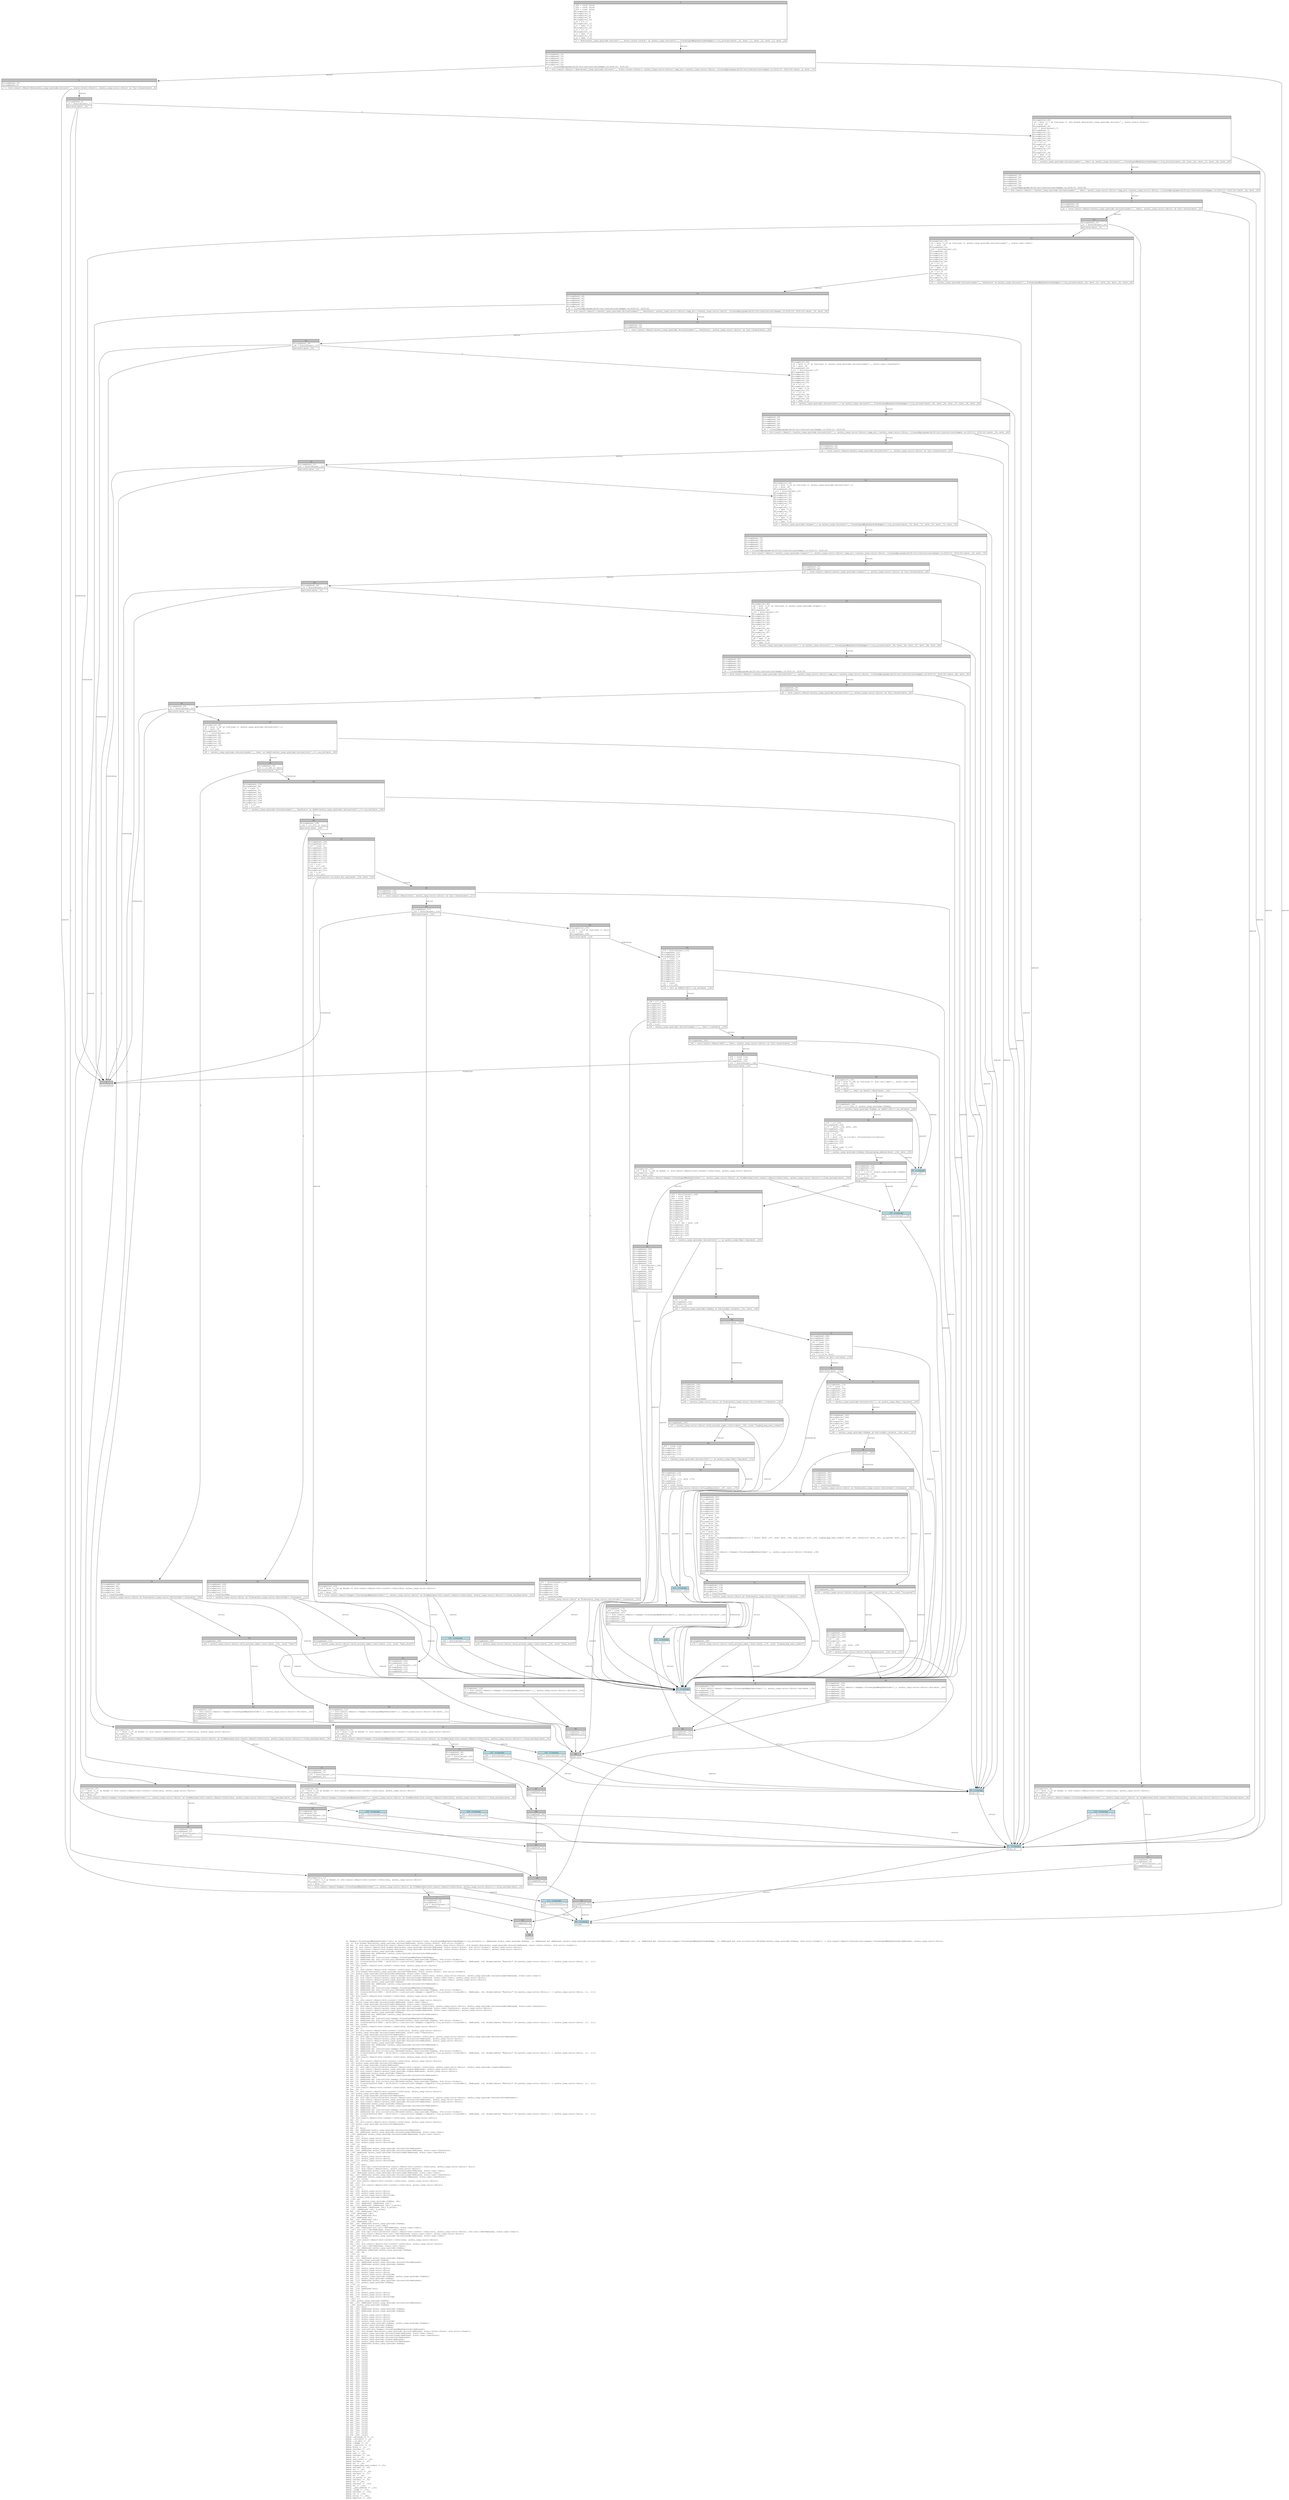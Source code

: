 digraph Mir_0_9881 {
    graph [fontname="Courier, monospace"];
    node [fontname="Courier, monospace"];
    edge [fontname="Courier, monospace"];
    label=<fn &lt;keeper::PlaceSignedMsgTakerOrder&lt;'info&gt; as anchor_lang::Accounts&lt;'info, PlaceSignedMsgTakerOrderBumps&gt;&gt;::try_accounts(_1: &amp;ReErased anchor_lang::prelude::Pubkey, _2: &amp;ReErased mut &amp;ReErased [anchor_lang::prelude::AccountInfo&lt;ReErased&gt;], _3: &amp;ReErased [u8], _4: &amp;ReErased mut instructions::keeper::PlaceSignedMsgTakerOrderBumps, _5: &amp;ReErased mut std::collections::BTreeSet&lt;anchor_lang::prelude::Pubkey, std::alloc::Global&gt;) -&gt; std::result::Result&lt;instructions::keeper::PlaceSignedMsgTakerOrder&lt;ReErased&gt;, anchor_lang::error::Error&gt;<br align="left"/>let _6: std::boxed::Box&lt;anchor_lang::prelude::Account&lt;ReErased, state::state::State&gt;, std::alloc::Global&gt;;<br align="left"/>let mut _7: std::ops::ControlFlow&lt;std::result::Result&lt;std::convert::Infallible, anchor_lang::error::Error&gt;, std::boxed::Box&lt;anchor_lang::prelude::Account&lt;ReErased, state::state::State&gt;, std::alloc::Global&gt;&gt;;<br align="left"/>let mut _8: std::result::Result&lt;std::boxed::Box&lt;anchor_lang::prelude::Account&lt;ReErased, state::state::State&gt;, std::alloc::Global&gt;, anchor_lang::error::Error&gt;;<br align="left"/>let mut _9: std::result::Result&lt;std::boxed::Box&lt;anchor_lang::prelude::Account&lt;ReErased, state::state::State&gt;, std::alloc::Global&gt;, anchor_lang::error::Error&gt;;<br align="left"/>let mut _10: &amp;ReErased anchor_lang::prelude::Pubkey;<br align="left"/>let mut _11: &amp;ReErased mut &amp;ReErased [anchor_lang::prelude::AccountInfo&lt;ReErased&gt;];<br align="left"/>let mut _12: &amp;ReErased [u8];<br align="left"/>let mut _13: &amp;ReErased mut instructions::keeper::PlaceSignedMsgTakerOrderBumps;<br align="left"/>let mut _14: &amp;ReErased mut std::collections::BTreeSet&lt;anchor_lang::prelude::Pubkey, std::alloc::Global&gt;;<br align="left"/>let mut _15: Closure(DefId(0:9882 ~ drift[d311]::instructions::keeper::{impl#74}::try_accounts::{closure#0}), [ReErased, i32, Binder(extern &quot;RustCall&quot; fn((anchor_lang::error::Error,)) -&gt; anchor_lang::error::Error, []), ()]);<br align="left"/>let mut _16: isize;<br align="left"/>let _17: std::result::Result&lt;std::convert::Infallible, anchor_lang::error::Error&gt;;<br align="left"/>let mut _18: !;<br align="left"/>let mut _19: std::result::Result&lt;std::convert::Infallible, anchor_lang::error::Error&gt;;<br align="left"/>let _20: std::boxed::Box&lt;anchor_lang::prelude::Account&lt;ReErased, state::state::State&gt;, std::alloc::Global&gt;;<br align="left"/>let _21: anchor_lang::prelude::AccountLoader&lt;ReErased, state::user::User&gt;;<br align="left"/>let mut _22: std::ops::ControlFlow&lt;std::result::Result&lt;std::convert::Infallible, anchor_lang::error::Error&gt;, anchor_lang::prelude::AccountLoader&lt;ReErased, state::user::User&gt;&gt;;<br align="left"/>let mut _23: std::result::Result&lt;anchor_lang::prelude::AccountLoader&lt;ReErased, state::user::User&gt;, anchor_lang::error::Error&gt;;<br align="left"/>let mut _24: std::result::Result&lt;anchor_lang::prelude::AccountLoader&lt;ReErased, state::user::User&gt;, anchor_lang::error::Error&gt;;<br align="left"/>let mut _25: &amp;ReErased anchor_lang::prelude::Pubkey;<br align="left"/>let mut _26: &amp;ReErased mut &amp;ReErased [anchor_lang::prelude::AccountInfo&lt;ReErased&gt;];<br align="left"/>let mut _27: &amp;ReErased [u8];<br align="left"/>let mut _28: &amp;ReErased mut instructions::keeper::PlaceSignedMsgTakerOrderBumps;<br align="left"/>let mut _29: &amp;ReErased mut std::collections::BTreeSet&lt;anchor_lang::prelude::Pubkey, std::alloc::Global&gt;;<br align="left"/>let mut _30: Closure(DefId(0:9883 ~ drift[d311]::instructions::keeper::{impl#74}::try_accounts::{closure#1}), [ReErased, i32, Binder(extern &quot;RustCall&quot; fn((anchor_lang::error::Error,)) -&gt; anchor_lang::error::Error, []), ()]);<br align="left"/>let mut _31: isize;<br align="left"/>let _32: std::result::Result&lt;std::convert::Infallible, anchor_lang::error::Error&gt;;<br align="left"/>let mut _33: !;<br align="left"/>let mut _34: std::result::Result&lt;std::convert::Infallible, anchor_lang::error::Error&gt;;<br align="left"/>let _35: anchor_lang::prelude::AccountLoader&lt;ReErased, state::user::User&gt;;<br align="left"/>let _36: anchor_lang::prelude::AccountLoader&lt;ReErased, state::user::UserStats&gt;;<br align="left"/>let mut _37: std::ops::ControlFlow&lt;std::result::Result&lt;std::convert::Infallible, anchor_lang::error::Error&gt;, anchor_lang::prelude::AccountLoader&lt;ReErased, state::user::UserStats&gt;&gt;;<br align="left"/>let mut _38: std::result::Result&lt;anchor_lang::prelude::AccountLoader&lt;ReErased, state::user::UserStats&gt;, anchor_lang::error::Error&gt;;<br align="left"/>let mut _39: std::result::Result&lt;anchor_lang::prelude::AccountLoader&lt;ReErased, state::user::UserStats&gt;, anchor_lang::error::Error&gt;;<br align="left"/>let mut _40: &amp;ReErased anchor_lang::prelude::Pubkey;<br align="left"/>let mut _41: &amp;ReErased mut &amp;ReErased [anchor_lang::prelude::AccountInfo&lt;ReErased&gt;];<br align="left"/>let mut _42: &amp;ReErased [u8];<br align="left"/>let mut _43: &amp;ReErased mut instructions::keeper::PlaceSignedMsgTakerOrderBumps;<br align="left"/>let mut _44: &amp;ReErased mut std::collections::BTreeSet&lt;anchor_lang::prelude::Pubkey, std::alloc::Global&gt;;<br align="left"/>let mut _45: Closure(DefId(0:9884 ~ drift[d311]::instructions::keeper::{impl#74}::try_accounts::{closure#2}), [ReErased, i32, Binder(extern &quot;RustCall&quot; fn((anchor_lang::error::Error,)) -&gt; anchor_lang::error::Error, []), ()]);<br align="left"/>let mut _46: isize;<br align="left"/>let _47: std::result::Result&lt;std::convert::Infallible, anchor_lang::error::Error&gt;;<br align="left"/>let mut _48: !;<br align="left"/>let mut _49: std::result::Result&lt;std::convert::Infallible, anchor_lang::error::Error&gt;;<br align="left"/>let _50: anchor_lang::prelude::AccountLoader&lt;ReErased, state::user::UserStats&gt;;<br align="left"/>let _51: anchor_lang::prelude::AccountInfo&lt;ReErased&gt;;<br align="left"/>let mut _52: std::ops::ControlFlow&lt;std::result::Result&lt;std::convert::Infallible, anchor_lang::error::Error&gt;, anchor_lang::prelude::AccountInfo&lt;ReErased&gt;&gt;;<br align="left"/>let mut _53: std::result::Result&lt;anchor_lang::prelude::AccountInfo&lt;ReErased&gt;, anchor_lang::error::Error&gt;;<br align="left"/>let mut _54: std::result::Result&lt;anchor_lang::prelude::AccountInfo&lt;ReErased&gt;, anchor_lang::error::Error&gt;;<br align="left"/>let mut _55: &amp;ReErased anchor_lang::prelude::Pubkey;<br align="left"/>let mut _56: &amp;ReErased mut &amp;ReErased [anchor_lang::prelude::AccountInfo&lt;ReErased&gt;];<br align="left"/>let mut _57: &amp;ReErased [u8];<br align="left"/>let mut _58: &amp;ReErased mut instructions::keeper::PlaceSignedMsgTakerOrderBumps;<br align="left"/>let mut _59: &amp;ReErased mut std::collections::BTreeSet&lt;anchor_lang::prelude::Pubkey, std::alloc::Global&gt;;<br align="left"/>let mut _60: Closure(DefId(0:9885 ~ drift[d311]::instructions::keeper::{impl#74}::try_accounts::{closure#3}), [ReErased, i32, Binder(extern &quot;RustCall&quot; fn((anchor_lang::error::Error,)) -&gt; anchor_lang::error::Error, []), ()]);<br align="left"/>let mut _61: isize;<br align="left"/>let _62: std::result::Result&lt;std::convert::Infallible, anchor_lang::error::Error&gt;;<br align="left"/>let mut _63: !;<br align="left"/>let mut _64: std::result::Result&lt;std::convert::Infallible, anchor_lang::error::Error&gt;;<br align="left"/>let _65: anchor_lang::prelude::AccountInfo&lt;ReErased&gt;;<br align="left"/>let _66: anchor_lang::prelude::Signer&lt;ReErased&gt;;<br align="left"/>let mut _67: std::ops::ControlFlow&lt;std::result::Result&lt;std::convert::Infallible, anchor_lang::error::Error&gt;, anchor_lang::prelude::Signer&lt;ReErased&gt;&gt;;<br align="left"/>let mut _68: std::result::Result&lt;anchor_lang::prelude::Signer&lt;ReErased&gt;, anchor_lang::error::Error&gt;;<br align="left"/>let mut _69: std::result::Result&lt;anchor_lang::prelude::Signer&lt;ReErased&gt;, anchor_lang::error::Error&gt;;<br align="left"/>let mut _70: &amp;ReErased anchor_lang::prelude::Pubkey;<br align="left"/>let mut _71: &amp;ReErased mut &amp;ReErased [anchor_lang::prelude::AccountInfo&lt;ReErased&gt;];<br align="left"/>let mut _72: &amp;ReErased [u8];<br align="left"/>let mut _73: &amp;ReErased mut instructions::keeper::PlaceSignedMsgTakerOrderBumps;<br align="left"/>let mut _74: &amp;ReErased mut std::collections::BTreeSet&lt;anchor_lang::prelude::Pubkey, std::alloc::Global&gt;;<br align="left"/>let mut _75: Closure(DefId(0:9886 ~ drift[d311]::instructions::keeper::{impl#74}::try_accounts::{closure#4}), [ReErased, i32, Binder(extern &quot;RustCall&quot; fn((anchor_lang::error::Error,)) -&gt; anchor_lang::error::Error, []), ()]);<br align="left"/>let mut _76: isize;<br align="left"/>let _77: std::result::Result&lt;std::convert::Infallible, anchor_lang::error::Error&gt;;<br align="left"/>let mut _78: !;<br align="left"/>let mut _79: std::result::Result&lt;std::convert::Infallible, anchor_lang::error::Error&gt;;<br align="left"/>let _80: anchor_lang::prelude::Signer&lt;ReErased&gt;;<br align="left"/>let _81: anchor_lang::prelude::AccountInfo&lt;ReErased&gt;;<br align="left"/>let mut _82: std::ops::ControlFlow&lt;std::result::Result&lt;std::convert::Infallible, anchor_lang::error::Error&gt;, anchor_lang::prelude::AccountInfo&lt;ReErased&gt;&gt;;<br align="left"/>let mut _83: std::result::Result&lt;anchor_lang::prelude::AccountInfo&lt;ReErased&gt;, anchor_lang::error::Error&gt;;<br align="left"/>let mut _84: std::result::Result&lt;anchor_lang::prelude::AccountInfo&lt;ReErased&gt;, anchor_lang::error::Error&gt;;<br align="left"/>let mut _85: &amp;ReErased anchor_lang::prelude::Pubkey;<br align="left"/>let mut _86: &amp;ReErased mut &amp;ReErased [anchor_lang::prelude::AccountInfo&lt;ReErased&gt;];<br align="left"/>let mut _87: &amp;ReErased [u8];<br align="left"/>let mut _88: &amp;ReErased mut instructions::keeper::PlaceSignedMsgTakerOrderBumps;<br align="left"/>let mut _89: &amp;ReErased mut std::collections::BTreeSet&lt;anchor_lang::prelude::Pubkey, std::alloc::Global&gt;;<br align="left"/>let mut _90: Closure(DefId(0:9887 ~ drift[d311]::instructions::keeper::{impl#74}::try_accounts::{closure#5}), [ReErased, i32, Binder(extern &quot;RustCall&quot; fn((anchor_lang::error::Error,)) -&gt; anchor_lang::error::Error, []), ()]);<br align="left"/>let mut _91: isize;<br align="left"/>let _92: std::result::Result&lt;std::convert::Infallible, anchor_lang::error::Error&gt;;<br align="left"/>let mut _93: !;<br align="left"/>let mut _94: std::result::Result&lt;std::convert::Infallible, anchor_lang::error::Error&gt;;<br align="left"/>let _95: anchor_lang::prelude::AccountInfo&lt;ReErased&gt;;<br align="left"/>let _96: ();<br align="left"/>let mut _97: bool;<br align="left"/>let mut _98: &amp;ReErased anchor_lang::prelude::AccountInfo&lt;ReErased&gt;;<br align="left"/>let mut _99: &amp;ReErased anchor_lang::prelude::AccountLoader&lt;ReErased, state::user::User&gt;;<br align="left"/>let _100: &amp;ReErased anchor_lang::prelude::AccountLoader&lt;ReErased, state::user::User&gt;;<br align="left"/>let mut _101: !;<br align="left"/>let mut _102: anchor_lang::error::Error;<br align="left"/>let mut _103: anchor_lang::error::Error;<br align="left"/>let mut _104: anchor_lang::error::ErrorCode;<br align="left"/>let _105: ();<br align="left"/>let mut _106: bool;<br align="left"/>let mut _107: &amp;ReErased anchor_lang::prelude::AccountInfo&lt;ReErased&gt;;<br align="left"/>let mut _108: &amp;ReErased anchor_lang::prelude::AccountLoader&lt;ReErased, state::user::UserStats&gt;;<br align="left"/>let _109: &amp;ReErased anchor_lang::prelude::AccountLoader&lt;ReErased, state::user::UserStats&gt;;<br align="left"/>let mut _110: !;<br align="left"/>let mut _111: anchor_lang::error::Error;<br align="left"/>let mut _112: anchor_lang::error::Error;<br align="left"/>let mut _113: anchor_lang::error::ErrorCode;<br align="left"/>let _114: ();<br align="left"/>let mut _115: bool;<br align="left"/>let mut _116: std::ops::ControlFlow&lt;std::result::Result&lt;std::convert::Infallible, anchor_lang::error::Error&gt;, bool&gt;;<br align="left"/>let mut _117: std::result::Result&lt;bool, anchor_lang::error::Error&gt;;<br align="left"/>let mut _118: &amp;ReErased anchor_lang::prelude::AccountLoader&lt;ReErased, state::user::User&gt;;<br align="left"/>let _119: &amp;ReErased anchor_lang::prelude::AccountLoader&lt;ReErased, state::user::User&gt;;<br align="left"/>let mut _120: &amp;ReErased anchor_lang::prelude::AccountLoader&lt;ReErased, state::user::UserStats&gt;;<br align="left"/>let _121: &amp;ReErased anchor_lang::prelude::AccountLoader&lt;ReErased, state::user::UserStats&gt;;<br align="left"/>let mut _122: isize;<br align="left"/>let _123: std::result::Result&lt;std::convert::Infallible, anchor_lang::error::Error&gt;;<br align="left"/>let mut _124: !;<br align="left"/>let mut _125: std::result::Result&lt;std::convert::Infallible, anchor_lang::error::Error&gt;;<br align="left"/>let _126: bool;<br align="left"/>let mut _127: !;<br align="left"/>let mut _128: anchor_lang::error::Error;<br align="left"/>let mut _129: anchor_lang::error::Error;<br align="left"/>let mut _130: anchor_lang::error::ErrorCode;<br align="left"/>let _131: anchor_lang::prelude::Pubkey;<br align="left"/>let _132: u8;<br align="left"/>let mut _133: (anchor_lang::prelude::Pubkey, u8);<br align="left"/>let mut _134: &amp;ReErased [&amp;ReErased [u8]];<br align="left"/>let mut _135: &amp;ReErased [&amp;ReErased [u8]; 2_usize];<br align="left"/>let _136: &amp;ReErased [&amp;ReErased [u8]; 2_usize];<br align="left"/>let _137: [&amp;ReErased [u8]; 2_usize];<br align="left"/>let mut _138: &amp;ReErased [u8];<br align="left"/>let _139: &amp;ReErased [u8];<br align="left"/>let mut _140: &amp;ReErased str;<br align="left"/>let _141: &amp;ReErased str;<br align="left"/>let mut _142: &amp;ReErased [u8];<br align="left"/>let _143: &amp;ReErased [u8];<br align="left"/>let mut _144: &amp;ReErased anchor_lang::prelude::Pubkey;<br align="left"/>let _145: &amp;ReErased state::user::User;<br align="left"/>let mut _146: &amp;ReErased std::cell::Ref&lt;ReErased, state::user::User&gt;;<br align="left"/>let _147: std::cell::Ref&lt;ReErased, state::user::User&gt;;<br align="left"/>let mut _148: std::ops::ControlFlow&lt;std::result::Result&lt;std::convert::Infallible, anchor_lang::error::Error&gt;, std::cell::Ref&lt;ReErased, state::user::User&gt;&gt;;<br align="left"/>let mut _149: std::result::Result&lt;std::cell::Ref&lt;ReErased, state::user::User&gt;, anchor_lang::error::Error&gt;;<br align="left"/>let mut _150: &amp;ReErased anchor_lang::prelude::AccountLoader&lt;ReErased, state::user::User&gt;;<br align="left"/>let mut _151: isize;<br align="left"/>let _152: std::result::Result&lt;std::convert::Infallible, anchor_lang::error::Error&gt;;<br align="left"/>let mut _153: !;<br align="left"/>let mut _154: std::result::Result&lt;std::convert::Infallible, anchor_lang::error::Error&gt;;<br align="left"/>let _155: std::cell::Ref&lt;ReErased, state::user::User&gt;;<br align="left"/>let mut _156: &amp;ReErased anchor_lang::prelude::Pubkey;<br align="left"/>let _157: &amp;ReErased &amp;ReErased anchor_lang::prelude::Pubkey;<br align="left"/>let mut _158: u8;<br align="left"/>let _159: ();<br align="left"/>let mut _160: bool;<br align="left"/>let mut _161: &amp;ReErased anchor_lang::prelude::Pubkey;<br align="left"/>let _162: anchor_lang::prelude::Pubkey;<br align="left"/>let mut _163: &amp;ReErased anchor_lang::prelude::AccountInfo&lt;ReErased&gt;;<br align="left"/>let mut _164: &amp;ReErased anchor_lang::prelude::Pubkey;<br align="left"/>let mut _165: !;<br align="left"/>let mut _166: anchor_lang::error::Error;<br align="left"/>let mut _167: anchor_lang::error::Error;<br align="left"/>let mut _168: anchor_lang::error::Error;<br align="left"/>let mut _169: anchor_lang::error::ErrorCode;<br align="left"/>let mut _170: (anchor_lang::prelude::Pubkey, anchor_lang::prelude::Pubkey);<br align="left"/>let mut _171: anchor_lang::prelude::Pubkey;<br align="left"/>let mut _172: &amp;ReErased anchor_lang::prelude::AccountInfo&lt;ReErased&gt;;<br align="left"/>let mut _173: anchor_lang::prelude::Pubkey;<br align="left"/>let _174: ();<br align="left"/>let mut _175: bool;<br align="left"/>let mut _176: &amp;ReErased bool;<br align="left"/>let mut _177: !;<br align="left"/>let mut _178: anchor_lang::error::Error;<br align="left"/>let mut _179: anchor_lang::error::Error;<br align="left"/>let mut _180: anchor_lang::error::ErrorCode;<br align="left"/>let _181: ();<br align="left"/>let _182: anchor_lang::prelude::Pubkey;<br align="left"/>let mut _183: &amp;ReErased anchor_lang::prelude::AccountInfo&lt;ReErased&gt;;<br align="left"/>let _184: anchor_lang::prelude::Pubkey;<br align="left"/>let mut _185: bool;<br align="left"/>let mut _186: &amp;ReErased anchor_lang::prelude::Pubkey;<br align="left"/>let mut _187: &amp;ReErased anchor_lang::prelude::Pubkey;<br align="left"/>let mut _188: !;<br align="left"/>let mut _189: anchor_lang::error::Error;<br align="left"/>let mut _190: anchor_lang::error::Error;<br align="left"/>let mut _191: anchor_lang::error::Error;<br align="left"/>let mut _192: anchor_lang::error::ErrorCode;<br align="left"/>let mut _193: (anchor_lang::prelude::Pubkey, anchor_lang::prelude::Pubkey);<br align="left"/>let mut _194: anchor_lang::prelude::Pubkey;<br align="left"/>let mut _195: anchor_lang::prelude::Pubkey;<br align="left"/>let mut _196: instructions::keeper::PlaceSignedMsgTakerOrder&lt;ReErased&gt;;<br align="left"/>let mut _197: std::boxed::Box&lt;anchor_lang::prelude::Account&lt;ReErased, state::state::State&gt;, std::alloc::Global&gt;;<br align="left"/>let mut _198: anchor_lang::prelude::AccountLoader&lt;ReErased, state::user::User&gt;;<br align="left"/>let mut _199: anchor_lang::prelude::AccountLoader&lt;ReErased, state::user::UserStats&gt;;<br align="left"/>let mut _200: anchor_lang::prelude::AccountInfo&lt;ReErased&gt;;<br align="left"/>let mut _201: anchor_lang::prelude::Signer&lt;ReErased&gt;;<br align="left"/>let mut _202: anchor_lang::prelude::AccountInfo&lt;ReErased&gt;;<br align="left"/>let mut _203: &amp;ReErased anchor_lang::prelude::Pubkey;<br align="left"/>let mut _204: bool;<br align="left"/>let mut _205: bool;<br align="left"/>let mut _206: bool;<br align="left"/>let mut _207: isize;<br align="left"/>let mut _208: isize;<br align="left"/>let mut _209: isize;<br align="left"/>let mut _210: isize;<br align="left"/>let mut _211: isize;<br align="left"/>let mut _212: isize;<br align="left"/>let mut _213: isize;<br align="left"/>let mut _214: isize;<br align="left"/>let mut _215: isize;<br align="left"/>let mut _216: isize;<br align="left"/>let mut _217: isize;<br align="left"/>let mut _218: isize;<br align="left"/>let mut _219: isize;<br align="left"/>let mut _220: isize;<br align="left"/>let mut _221: isize;<br align="left"/>let mut _222: isize;<br align="left"/>let mut _223: isize;<br align="left"/>let mut _224: isize;<br align="left"/>let mut _225: isize;<br align="left"/>let mut _226: isize;<br align="left"/>let mut _227: isize;<br align="left"/>let mut _228: isize;<br align="left"/>let mut _229: isize;<br align="left"/>let mut _230: isize;<br align="left"/>let mut _231: isize;<br align="left"/>let mut _232: isize;<br align="left"/>let mut _233: isize;<br align="left"/>let mut _234: isize;<br align="left"/>let mut _235: isize;<br align="left"/>let mut _236: isize;<br align="left"/>let mut _237: isize;<br align="left"/>let mut _238: isize;<br align="left"/>let mut _239: isize;<br align="left"/>let mut _240: isize;<br align="left"/>let mut _241: isize;<br align="left"/>let mut _242: isize;<br align="left"/>let mut _243: isize;<br align="left"/>let mut _244: isize;<br align="left"/>let mut _245: isize;<br align="left"/>let mut _246: isize;<br align="left"/>let mut _247: isize;<br align="left"/>let mut _248: isize;<br align="left"/>debug __program_id =&gt; _1;<br align="left"/>debug __accounts =&gt; _2;<br align="left"/>debug __ix_data =&gt; _3;<br align="left"/>debug __bumps =&gt; _4;<br align="left"/>debug __reallocs =&gt; _5;<br align="left"/>debug state =&gt; _6;<br align="left"/>debug residual =&gt; _17;<br align="left"/>debug val =&gt; _20;<br align="left"/>debug user =&gt; _21;<br align="left"/>debug residual =&gt; _32;<br align="left"/>debug val =&gt; _35;<br align="left"/>debug user_stats =&gt; _36;<br align="left"/>debug residual =&gt; _47;<br align="left"/>debug val =&gt; _50;<br align="left"/>debug signed_msg_user_orders =&gt; _51;<br align="left"/>debug residual =&gt; _62;<br align="left"/>debug val =&gt; _65;<br align="left"/>debug authority =&gt; _66;<br align="left"/>debug residual =&gt; _77;<br align="left"/>debug val =&gt; _80;<br align="left"/>debug ix_sysvar =&gt; _81;<br align="left"/>debug residual =&gt; _92;<br align="left"/>debug val =&gt; _95;<br align="left"/>debug residual =&gt; _123;<br align="left"/>debug val =&gt; _126;<br align="left"/>debug __pda_address =&gt; _131;<br align="left"/>debug __bump =&gt; _132;<br align="left"/>debug residual =&gt; _152;<br align="left"/>debug val =&gt; _155;<br align="left"/>debug actual =&gt; _182;<br align="left"/>debug expected =&gt; _184;<br align="left"/>>;
    bb0__0_9881 [shape="none", label=<<table border="0" cellborder="1" cellspacing="0"><tr><td bgcolor="gray" align="center" colspan="1">0</td></tr><tr><td align="left" balign="left">_204 = const false<br/>_206 = const false<br/>_205 = const false<br/>StorageLive(_6)<br/>StorageLive(_7)<br/>StorageLive(_8)<br/>StorageLive(_9)<br/>StorageLive(_10)<br/>_10 = &amp;(*_1)<br/>StorageLive(_11)<br/>_11 = &amp;mut (*_2)<br/>StorageLive(_12)<br/>_12 = &amp;(*_3)<br/>StorageLive(_13)<br/>_13 = &amp;mut (*_4)<br/>StorageLive(_14)<br/>_14 = &amp;mut (*_5)<br/></td></tr><tr><td align="left">_9 = &lt;Box&lt;anchor_lang::prelude::Account&lt;'_, state::state::State&gt;&gt; as anchor_lang::Accounts&lt;'_, PlaceSignedMsgTakerOrderBumps&gt;&gt;::try_accounts(move _10, move _11, move _12, move _13, move _14)</td></tr></table>>];
    bb1__0_9881 [shape="none", label=<<table border="0" cellborder="1" cellspacing="0"><tr><td bgcolor="gray" align="center" colspan="1">1</td></tr><tr><td align="left" balign="left">StorageDead(_14)<br/>StorageDead(_13)<br/>StorageDead(_12)<br/>StorageDead(_11)<br/>StorageDead(_10)<br/>StorageLive(_15)<br/>_15 = {closure@programs/drift/src/instructions/keeper.rs:3218:10: 3218:18}<br/></td></tr><tr><td align="left">_8 = std::result::Result::&lt;Box&lt;anchor_lang::prelude::Account&lt;'_, state::state::State&gt;&gt;, anchor_lang::error::Error&gt;::map_err::&lt;anchor_lang::error::Error, {closure@programs/drift/src/instructions/keeper.rs:3218:10: 3218:18}&gt;(move _9, move _15)</td></tr></table>>];
    bb2__0_9881 [shape="none", label=<<table border="0" cellborder="1" cellspacing="0"><tr><td bgcolor="gray" align="center" colspan="1">2</td></tr><tr><td align="left" balign="left">StorageDead(_15)<br/>StorageDead(_9)<br/></td></tr><tr><td align="left">_7 = &lt;std::result::Result&lt;Box&lt;anchor_lang::prelude::Account&lt;'_, state::state::State&gt;&gt;, anchor_lang::error::Error&gt; as Try&gt;::branch(move _8)</td></tr></table>>];
    bb3__0_9881 [shape="none", label=<<table border="0" cellborder="1" cellspacing="0"><tr><td bgcolor="gray" align="center" colspan="1">3</td></tr><tr><td align="left" balign="left">StorageDead(_8)<br/>_16 = discriminant(_7)<br/></td></tr><tr><td align="left">switchInt(move _16)</td></tr></table>>];
    bb4__0_9881 [shape="none", label=<<table border="0" cellborder="1" cellspacing="0"><tr><td bgcolor="gray" align="center" colspan="1">4</td></tr><tr><td align="left" balign="left">StorageLive(_20)<br/>_20 = move ((_7 as Continue).0: std::boxed::Box&lt;anchor_lang::prelude::Account&lt;'_, state::state::State&gt;&gt;)<br/>_6 = move _20<br/>StorageDead(_20)<br/>_207 = discriminant(_7)<br/>StorageDead(_7)<br/>StorageLive(_21)<br/>StorageLive(_22)<br/>StorageLive(_23)<br/>StorageLive(_24)<br/>StorageLive(_25)<br/>_25 = &amp;(*_1)<br/>StorageLive(_26)<br/>_26 = &amp;mut (*_2)<br/>StorageLive(_27)<br/>_27 = &amp;(*_3)<br/>StorageLive(_28)<br/>_28 = &amp;mut (*_4)<br/>StorageLive(_29)<br/>_29 = &amp;mut (*_5)<br/></td></tr><tr><td align="left">_24 = &lt;anchor_lang::prelude::AccountLoader&lt;'_, User&gt; as anchor_lang::Accounts&lt;'_, PlaceSignedMsgTakerOrderBumps&gt;&gt;::try_accounts(move _25, move _26, move _27, move _28, move _29)</td></tr></table>>];
    bb5__0_9881 [shape="none", label=<<table border="0" cellborder="1" cellspacing="0"><tr><td bgcolor="gray" align="center" colspan="1">5</td></tr><tr><td align="left">unreachable</td></tr></table>>];
    bb6__0_9881 [shape="none", label=<<table border="0" cellborder="1" cellspacing="0"><tr><td bgcolor="gray" align="center" colspan="1">6</td></tr><tr><td align="left" balign="left">StorageLive(_17)<br/>_17 = move ((_7 as Break).0: std::result::Result&lt;std::convert::Infallible, anchor_lang::error::Error&gt;)<br/>StorageLive(_19)<br/>_19 = move _17<br/></td></tr><tr><td align="left">_0 = &lt;std::result::Result&lt;keeper::PlaceSignedMsgTakerOrder&lt;'_&gt;, anchor_lang::error::Error&gt; as FromResidual&lt;std::result::Result&lt;Infallible, anchor_lang::error::Error&gt;&gt;&gt;::from_residual(move _19)</td></tr></table>>];
    bb7__0_9881 [shape="none", label=<<table border="0" cellborder="1" cellspacing="0"><tr><td bgcolor="gray" align="center" colspan="1">7</td></tr><tr><td align="left" balign="left">StorageDead(_19)<br/>StorageDead(_17)<br/>_239 = discriminant(_7)<br/>StorageDead(_7)<br/></td></tr><tr><td align="left">goto</td></tr></table>>];
    bb8__0_9881 [shape="none", label=<<table border="0" cellborder="1" cellspacing="0"><tr><td bgcolor="gray" align="center" colspan="1">8</td></tr><tr><td align="left" balign="left">StorageDead(_29)<br/>StorageDead(_28)<br/>StorageDead(_27)<br/>StorageDead(_26)<br/>StorageDead(_25)<br/>StorageLive(_30)<br/>_30 = {closure@programs/drift/src/instructions/keeper.rs:3218:10: 3218:18}<br/></td></tr><tr><td align="left">_23 = std::result::Result::&lt;anchor_lang::prelude::AccountLoader&lt;'_, User&gt;, anchor_lang::error::Error&gt;::map_err::&lt;anchor_lang::error::Error, {closure@programs/drift/src/instructions/keeper.rs:3218:10: 3218:18}&gt;(move _24, move _30)</td></tr></table>>];
    bb9__0_9881 [shape="none", label=<<table border="0" cellborder="1" cellspacing="0"><tr><td bgcolor="gray" align="center" colspan="1">9</td></tr><tr><td align="left" balign="left">StorageDead(_30)<br/>StorageDead(_24)<br/></td></tr><tr><td align="left">_22 = &lt;std::result::Result&lt;anchor_lang::prelude::AccountLoader&lt;'_, User&gt;, anchor_lang::error::Error&gt; as Try&gt;::branch(move _23)</td></tr></table>>];
    bb10__0_9881 [shape="none", label=<<table border="0" cellborder="1" cellspacing="0"><tr><td bgcolor="gray" align="center" colspan="1">10</td></tr><tr><td align="left" balign="left">StorageDead(_23)<br/>_31 = discriminant(_22)<br/></td></tr><tr><td align="left">switchInt(move _31)</td></tr></table>>];
    bb11__0_9881 [shape="none", label=<<table border="0" cellborder="1" cellspacing="0"><tr><td bgcolor="gray" align="center" colspan="1">11</td></tr><tr><td align="left" balign="left">StorageLive(_35)<br/>_35 = move ((_22 as Continue).0: anchor_lang::prelude::AccountLoader&lt;'_, state::user::User&gt;)<br/>_21 = move _35<br/>StorageDead(_35)<br/>_209 = discriminant(_22)<br/>StorageDead(_22)<br/>StorageLive(_36)<br/>StorageLive(_37)<br/>StorageLive(_38)<br/>StorageLive(_39)<br/>StorageLive(_40)<br/>_40 = &amp;(*_1)<br/>StorageLive(_41)<br/>_41 = &amp;mut (*_2)<br/>StorageLive(_42)<br/>_42 = &amp;(*_3)<br/>StorageLive(_43)<br/>_43 = &amp;mut (*_4)<br/>StorageLive(_44)<br/>_44 = &amp;mut (*_5)<br/></td></tr><tr><td align="left">_39 = &lt;anchor_lang::prelude::AccountLoader&lt;'_, UserStats&gt; as anchor_lang::Accounts&lt;'_, PlaceSignedMsgTakerOrderBumps&gt;&gt;::try_accounts(move _40, move _41, move _42, move _43, move _44)</td></tr></table>>];
    bb12__0_9881 [shape="none", label=<<table border="0" cellborder="1" cellspacing="0"><tr><td bgcolor="gray" align="center" colspan="1">12</td></tr><tr><td align="left" balign="left">StorageLive(_32)<br/>_32 = move ((_22 as Break).0: std::result::Result&lt;std::convert::Infallible, anchor_lang::error::Error&gt;)<br/>StorageLive(_34)<br/>_34 = move _32<br/></td></tr><tr><td align="left">_0 = &lt;std::result::Result&lt;keeper::PlaceSignedMsgTakerOrder&lt;'_&gt;, anchor_lang::error::Error&gt; as FromResidual&lt;std::result::Result&lt;Infallible, anchor_lang::error::Error&gt;&gt;&gt;::from_residual(move _34)</td></tr></table>>];
    bb13__0_9881 [shape="none", label=<<table border="0" cellborder="1" cellspacing="0"><tr><td bgcolor="gray" align="center" colspan="1">13</td></tr><tr><td align="left" balign="left">StorageDead(_34)<br/>StorageDead(_32)<br/>_237 = discriminant(_22)<br/>StorageDead(_22)<br/></td></tr><tr><td align="left">goto</td></tr></table>>];
    bb14__0_9881 [shape="none", label=<<table border="0" cellborder="1" cellspacing="0"><tr><td bgcolor="gray" align="center" colspan="1">14</td></tr><tr><td align="left" balign="left">StorageDead(_44)<br/>StorageDead(_43)<br/>StorageDead(_42)<br/>StorageDead(_41)<br/>StorageDead(_40)<br/>StorageLive(_45)<br/>_45 = {closure@programs/drift/src/instructions/keeper.rs:3218:10: 3218:18}<br/></td></tr><tr><td align="left">_38 = std::result::Result::&lt;anchor_lang::prelude::AccountLoader&lt;'_, UserStats&gt;, anchor_lang::error::Error&gt;::map_err::&lt;anchor_lang::error::Error, {closure@programs/drift/src/instructions/keeper.rs:3218:10: 3218:18}&gt;(move _39, move _45)</td></tr></table>>];
    bb15__0_9881 [shape="none", label=<<table border="0" cellborder="1" cellspacing="0"><tr><td bgcolor="gray" align="center" colspan="1">15</td></tr><tr><td align="left" balign="left">StorageDead(_45)<br/>StorageDead(_39)<br/></td></tr><tr><td align="left">_37 = &lt;std::result::Result&lt;anchor_lang::prelude::AccountLoader&lt;'_, UserStats&gt;, anchor_lang::error::Error&gt; as Try&gt;::branch(move _38)</td></tr></table>>];
    bb16__0_9881 [shape="none", label=<<table border="0" cellborder="1" cellspacing="0"><tr><td bgcolor="gray" align="center" colspan="1">16</td></tr><tr><td align="left" balign="left">StorageDead(_38)<br/>_46 = discriminant(_37)<br/></td></tr><tr><td align="left">switchInt(move _46)</td></tr></table>>];
    bb17__0_9881 [shape="none", label=<<table border="0" cellborder="1" cellspacing="0"><tr><td bgcolor="gray" align="center" colspan="1">17</td></tr><tr><td align="left" balign="left">StorageLive(_50)<br/>_50 = move ((_37 as Continue).0: anchor_lang::prelude::AccountLoader&lt;'_, state::user::UserStats&gt;)<br/>_36 = move _50<br/>StorageDead(_50)<br/>_211 = discriminant(_37)<br/>StorageDead(_37)<br/>StorageLive(_51)<br/>StorageLive(_52)<br/>StorageLive(_53)<br/>StorageLive(_54)<br/>StorageLive(_55)<br/>_55 = &amp;(*_1)<br/>StorageLive(_56)<br/>_56 = &amp;mut (*_2)<br/>StorageLive(_57)<br/>_57 = &amp;(*_3)<br/>StorageLive(_58)<br/>_58 = &amp;mut (*_4)<br/>StorageLive(_59)<br/>_59 = &amp;mut (*_5)<br/></td></tr><tr><td align="left">_54 = &lt;anchor_lang::prelude::AccountInfo&lt;'_&gt; as anchor_lang::Accounts&lt;'_, PlaceSignedMsgTakerOrderBumps&gt;&gt;::try_accounts(move _55, move _56, move _57, move _58, move _59)</td></tr></table>>];
    bb18__0_9881 [shape="none", label=<<table border="0" cellborder="1" cellspacing="0"><tr><td bgcolor="gray" align="center" colspan="1">18</td></tr><tr><td align="left" balign="left">StorageLive(_47)<br/>_47 = move ((_37 as Break).0: std::result::Result&lt;std::convert::Infallible, anchor_lang::error::Error&gt;)<br/>StorageLive(_49)<br/>_49 = move _47<br/></td></tr><tr><td align="left">_0 = &lt;std::result::Result&lt;keeper::PlaceSignedMsgTakerOrder&lt;'_&gt;, anchor_lang::error::Error&gt; as FromResidual&lt;std::result::Result&lt;Infallible, anchor_lang::error::Error&gt;&gt;&gt;::from_residual(move _49)</td></tr></table>>];
    bb19__0_9881 [shape="none", label=<<table border="0" cellborder="1" cellspacing="0"><tr><td bgcolor="gray" align="center" colspan="1">19</td></tr><tr><td align="left" balign="left">StorageDead(_49)<br/>StorageDead(_47)<br/>_235 = discriminant(_37)<br/>StorageDead(_37)<br/></td></tr><tr><td align="left">goto</td></tr></table>>];
    bb20__0_9881 [shape="none", label=<<table border="0" cellborder="1" cellspacing="0"><tr><td bgcolor="gray" align="center" colspan="1">20</td></tr><tr><td align="left" balign="left">StorageDead(_59)<br/>StorageDead(_58)<br/>StorageDead(_57)<br/>StorageDead(_56)<br/>StorageDead(_55)<br/>StorageLive(_60)<br/>_60 = {closure@programs/drift/src/instructions/keeper.rs:3218:10: 3218:18}<br/></td></tr><tr><td align="left">_53 = std::result::Result::&lt;anchor_lang::prelude::AccountInfo&lt;'_&gt;, anchor_lang::error::Error&gt;::map_err::&lt;anchor_lang::error::Error, {closure@programs/drift/src/instructions/keeper.rs:3218:10: 3218:18}&gt;(move _54, move _60)</td></tr></table>>];
    bb21__0_9881 [shape="none", label=<<table border="0" cellborder="1" cellspacing="0"><tr><td bgcolor="gray" align="center" colspan="1">21</td></tr><tr><td align="left" balign="left">StorageDead(_60)<br/>StorageDead(_54)<br/></td></tr><tr><td align="left">_52 = &lt;std::result::Result&lt;anchor_lang::prelude::AccountInfo&lt;'_&gt;, anchor_lang::error::Error&gt; as Try&gt;::branch(move _53)</td></tr></table>>];
    bb22__0_9881 [shape="none", label=<<table border="0" cellborder="1" cellspacing="0"><tr><td bgcolor="gray" align="center" colspan="1">22</td></tr><tr><td align="left" balign="left">StorageDead(_53)<br/>_61 = discriminant(_52)<br/></td></tr><tr><td align="left">switchInt(move _61)</td></tr></table>>];
    bb23__0_9881 [shape="none", label=<<table border="0" cellborder="1" cellspacing="0"><tr><td bgcolor="gray" align="center" colspan="1">23</td></tr><tr><td align="left" balign="left">StorageLive(_65)<br/>_65 = move ((_52 as Continue).0: anchor_lang::prelude::AccountInfo&lt;'_&gt;)<br/>_51 = move _65<br/>StorageDead(_65)<br/>_213 = discriminant(_52)<br/>StorageDead(_52)<br/>StorageLive(_66)<br/>StorageLive(_67)<br/>StorageLive(_68)<br/>StorageLive(_69)<br/>StorageLive(_70)<br/>_70 = &amp;(*_1)<br/>StorageLive(_71)<br/>_71 = &amp;mut (*_2)<br/>StorageLive(_72)<br/>_72 = &amp;(*_3)<br/>StorageLive(_73)<br/>_73 = &amp;mut (*_4)<br/>StorageLive(_74)<br/>_74 = &amp;mut (*_5)<br/></td></tr><tr><td align="left">_69 = &lt;anchor_lang::prelude::Signer&lt;'_&gt; as anchor_lang::Accounts&lt;'_, PlaceSignedMsgTakerOrderBumps&gt;&gt;::try_accounts(move _70, move _71, move _72, move _73, move _74)</td></tr></table>>];
    bb24__0_9881 [shape="none", label=<<table border="0" cellborder="1" cellspacing="0"><tr><td bgcolor="gray" align="center" colspan="1">24</td></tr><tr><td align="left" balign="left">StorageLive(_62)<br/>_62 = move ((_52 as Break).0: std::result::Result&lt;std::convert::Infallible, anchor_lang::error::Error&gt;)<br/>StorageLive(_64)<br/>_64 = move _62<br/></td></tr><tr><td align="left">_0 = &lt;std::result::Result&lt;keeper::PlaceSignedMsgTakerOrder&lt;'_&gt;, anchor_lang::error::Error&gt; as FromResidual&lt;std::result::Result&lt;Infallible, anchor_lang::error::Error&gt;&gt;&gt;::from_residual(move _64)</td></tr></table>>];
    bb25__0_9881 [shape="none", label=<<table border="0" cellborder="1" cellspacing="0"><tr><td bgcolor="gray" align="center" colspan="1">25</td></tr><tr><td align="left" balign="left">StorageDead(_64)<br/>StorageDead(_62)<br/>_233 = discriminant(_52)<br/>StorageDead(_52)<br/></td></tr><tr><td align="left">goto</td></tr></table>>];
    bb26__0_9881 [shape="none", label=<<table border="0" cellborder="1" cellspacing="0"><tr><td bgcolor="gray" align="center" colspan="1">26</td></tr><tr><td align="left" balign="left">StorageDead(_74)<br/>StorageDead(_73)<br/>StorageDead(_72)<br/>StorageDead(_71)<br/>StorageDead(_70)<br/>StorageLive(_75)<br/>_75 = {closure@programs/drift/src/instructions/keeper.rs:3218:10: 3218:18}<br/></td></tr><tr><td align="left">_68 = std::result::Result::&lt;anchor_lang::prelude::Signer&lt;'_&gt;, anchor_lang::error::Error&gt;::map_err::&lt;anchor_lang::error::Error, {closure@programs/drift/src/instructions/keeper.rs:3218:10: 3218:18}&gt;(move _69, move _75)</td></tr></table>>];
    bb27__0_9881 [shape="none", label=<<table border="0" cellborder="1" cellspacing="0"><tr><td bgcolor="gray" align="center" colspan="1">27</td></tr><tr><td align="left" balign="left">StorageDead(_75)<br/>StorageDead(_69)<br/></td></tr><tr><td align="left">_67 = &lt;std::result::Result&lt;anchor_lang::prelude::Signer&lt;'_&gt;, anchor_lang::error::Error&gt; as Try&gt;::branch(move _68)</td></tr></table>>];
    bb28__0_9881 [shape="none", label=<<table border="0" cellborder="1" cellspacing="0"><tr><td bgcolor="gray" align="center" colspan="1">28</td></tr><tr><td align="left" balign="left">StorageDead(_68)<br/>_76 = discriminant(_67)<br/></td></tr><tr><td align="left">switchInt(move _76)</td></tr></table>>];
    bb29__0_9881 [shape="none", label=<<table border="0" cellborder="1" cellspacing="0"><tr><td bgcolor="gray" align="center" colspan="1">29</td></tr><tr><td align="left" balign="left">StorageLive(_80)<br/>_80 = move ((_67 as Continue).0: anchor_lang::prelude::Signer&lt;'_&gt;)<br/>_66 = move _80<br/>StorageDead(_80)<br/>_215 = discriminant(_67)<br/>StorageDead(_67)<br/>StorageLive(_81)<br/>StorageLive(_82)<br/>StorageLive(_83)<br/>StorageLive(_84)<br/>StorageLive(_85)<br/>_85 = &amp;(*_1)<br/>StorageLive(_86)<br/>_86 = &amp;mut (*_2)<br/>StorageLive(_87)<br/>_87 = &amp;(*_3)<br/>StorageLive(_88)<br/>_88 = &amp;mut (*_4)<br/>StorageLive(_89)<br/>_89 = &amp;mut (*_5)<br/></td></tr><tr><td align="left">_84 = &lt;anchor_lang::prelude::AccountInfo&lt;'_&gt; as anchor_lang::Accounts&lt;'_, PlaceSignedMsgTakerOrderBumps&gt;&gt;::try_accounts(move _85, move _86, move _87, move _88, move _89)</td></tr></table>>];
    bb30__0_9881 [shape="none", label=<<table border="0" cellborder="1" cellspacing="0"><tr><td bgcolor="gray" align="center" colspan="1">30</td></tr><tr><td align="left" balign="left">StorageLive(_77)<br/>_77 = move ((_67 as Break).0: std::result::Result&lt;std::convert::Infallible, anchor_lang::error::Error&gt;)<br/>StorageLive(_79)<br/>_79 = move _77<br/></td></tr><tr><td align="left">_0 = &lt;std::result::Result&lt;keeper::PlaceSignedMsgTakerOrder&lt;'_&gt;, anchor_lang::error::Error&gt; as FromResidual&lt;std::result::Result&lt;Infallible, anchor_lang::error::Error&gt;&gt;&gt;::from_residual(move _79)</td></tr></table>>];
    bb31__0_9881 [shape="none", label=<<table border="0" cellborder="1" cellspacing="0"><tr><td bgcolor="gray" align="center" colspan="1">31</td></tr><tr><td align="left" balign="left">StorageDead(_79)<br/>StorageDead(_77)<br/>_231 = discriminant(_67)<br/>StorageDead(_67)<br/></td></tr><tr><td align="left">goto</td></tr></table>>];
    bb32__0_9881 [shape="none", label=<<table border="0" cellborder="1" cellspacing="0"><tr><td bgcolor="gray" align="center" colspan="1">32</td></tr><tr><td align="left" balign="left">StorageDead(_89)<br/>StorageDead(_88)<br/>StorageDead(_87)<br/>StorageDead(_86)<br/>StorageDead(_85)<br/>StorageLive(_90)<br/>_90 = {closure@programs/drift/src/instructions/keeper.rs:3218:10: 3218:18}<br/></td></tr><tr><td align="left">_83 = std::result::Result::&lt;anchor_lang::prelude::AccountInfo&lt;'_&gt;, anchor_lang::error::Error&gt;::map_err::&lt;anchor_lang::error::Error, {closure@programs/drift/src/instructions/keeper.rs:3218:10: 3218:18}&gt;(move _84, move _90)</td></tr></table>>];
    bb33__0_9881 [shape="none", label=<<table border="0" cellborder="1" cellspacing="0"><tr><td bgcolor="gray" align="center" colspan="1">33</td></tr><tr><td align="left" balign="left">StorageDead(_90)<br/>StorageDead(_84)<br/></td></tr><tr><td align="left">_82 = &lt;std::result::Result&lt;anchor_lang::prelude::AccountInfo&lt;'_&gt;, anchor_lang::error::Error&gt; as Try&gt;::branch(move _83)</td></tr></table>>];
    bb34__0_9881 [shape="none", label=<<table border="0" cellborder="1" cellspacing="0"><tr><td bgcolor="gray" align="center" colspan="1">34</td></tr><tr><td align="left" balign="left">StorageDead(_83)<br/>_91 = discriminant(_82)<br/></td></tr><tr><td align="left">switchInt(move _91)</td></tr></table>>];
    bb35__0_9881 [shape="none", label=<<table border="0" cellborder="1" cellspacing="0"><tr><td bgcolor="gray" align="center" colspan="1">35</td></tr><tr><td align="left" balign="left">StorageLive(_95)<br/>_95 = move ((_82 as Continue).0: anchor_lang::prelude::AccountInfo&lt;'_&gt;)<br/>_81 = move _95<br/>StorageDead(_95)<br/>_217 = discriminant(_82)<br/>StorageDead(_82)<br/>StorageLive(_96)<br/>StorageLive(_97)<br/>StorageLive(_98)<br/>StorageLive(_99)<br/>StorageLive(_100)<br/>_100 = &amp;_21<br/>_99 = &amp;(*_100)<br/></td></tr><tr><td align="left">_98 = &lt;anchor_lang::prelude::AccountLoader&lt;'_, User&gt; as AsRef&lt;anchor_lang::prelude::AccountInfo&lt;'_&gt;&gt;&gt;::as_ref(move _99)</td></tr></table>>];
    bb36__0_9881 [shape="none", label=<<table border="0" cellborder="1" cellspacing="0"><tr><td bgcolor="gray" align="center" colspan="1">36</td></tr><tr><td align="left" balign="left">StorageLive(_92)<br/>_92 = move ((_82 as Break).0: std::result::Result&lt;std::convert::Infallible, anchor_lang::error::Error&gt;)<br/>StorageLive(_94)<br/>_94 = move _92<br/></td></tr><tr><td align="left">_0 = &lt;std::result::Result&lt;keeper::PlaceSignedMsgTakerOrder&lt;'_&gt;, anchor_lang::error::Error&gt; as FromResidual&lt;std::result::Result&lt;Infallible, anchor_lang::error::Error&gt;&gt;&gt;::from_residual(move _94)</td></tr></table>>];
    bb37__0_9881 [shape="none", label=<<table border="0" cellborder="1" cellspacing="0"><tr><td bgcolor="gray" align="center" colspan="1">37</td></tr><tr><td align="left" balign="left">StorageDead(_94)<br/>StorageDead(_92)<br/>_229 = discriminant(_82)<br/>StorageDead(_82)<br/></td></tr><tr><td align="left">goto</td></tr></table>>];
    bb38__0_9881 [shape="none", label=<<table border="0" cellborder="1" cellspacing="0"><tr><td bgcolor="gray" align="center" colspan="1">38</td></tr><tr><td align="left" balign="left">StorageDead(_99)<br/>_97 = ((*_98).6: bool)<br/></td></tr><tr><td align="left">switchInt(move _97)</td></tr></table>>];
    bb39__0_9881 [shape="none", label=<<table border="0" cellborder="1" cellspacing="0"><tr><td bgcolor="gray" align="center" colspan="1">39</td></tr><tr><td align="left" balign="left">StorageDead(_100)<br/>StorageDead(_98)<br/>StorageLive(_102)<br/>StorageLive(_103)<br/>StorageLive(_104)<br/>_104 = ConstraintMut<br/></td></tr><tr><td align="left">_103 = &lt;anchor_lang::error::Error as From&lt;anchor_lang::error::ErrorCode&gt;&gt;::from(move _104)</td></tr></table>>];
    bb40__0_9881 [shape="none", label=<<table border="0" cellborder="1" cellspacing="0"><tr><td bgcolor="gray" align="center" colspan="1">40</td></tr><tr><td align="left" balign="left">StorageDead(_104)<br/></td></tr><tr><td align="left">_102 = anchor_lang::error::Error::with_account_name::&lt;&amp;str&gt;(move _103, const &quot;user&quot;)</td></tr></table>>];
    bb41__0_9881 [shape="none", label=<<table border="0" cellborder="1" cellspacing="0"><tr><td bgcolor="gray" align="center" colspan="1">41</td></tr><tr><td align="left" balign="left">StorageDead(_103)<br/>_0 = std::result::Result::&lt;keeper::PlaceSignedMsgTakerOrder&lt;'_&gt;, anchor_lang::error::Error&gt;::Err(move _102)<br/>StorageDead(_102)<br/>StorageDead(_97)<br/>StorageDead(_96)<br/></td></tr><tr><td align="left">goto</td></tr></table>>];
    bb42__0_9881 [shape="none", label=<<table border="0" cellborder="1" cellspacing="0"><tr><td bgcolor="gray" align="center" colspan="1">42</td></tr><tr><td align="left" balign="left">StorageDead(_100)<br/>StorageDead(_98)<br/>_96 = const ()<br/>StorageDead(_97)<br/>StorageDead(_96)<br/>StorageLive(_105)<br/>StorageLive(_106)<br/>StorageLive(_107)<br/>StorageLive(_108)<br/>StorageLive(_109)<br/>_109 = &amp;_36<br/>_108 = &amp;(*_109)<br/></td></tr><tr><td align="left">_107 = &lt;anchor_lang::prelude::AccountLoader&lt;'_, UserStats&gt; as AsRef&lt;anchor_lang::prelude::AccountInfo&lt;'_&gt;&gt;&gt;::as_ref(move _108)</td></tr></table>>];
    bb43__0_9881 [shape="none", label=<<table border="0" cellborder="1" cellspacing="0"><tr><td bgcolor="gray" align="center" colspan="1">43</td></tr><tr><td align="left" balign="left">StorageDead(_108)<br/>_106 = ((*_107).6: bool)<br/></td></tr><tr><td align="left">switchInt(move _106)</td></tr></table>>];
    bb44__0_9881 [shape="none", label=<<table border="0" cellborder="1" cellspacing="0"><tr><td bgcolor="gray" align="center" colspan="1">44</td></tr><tr><td align="left" balign="left">StorageDead(_109)<br/>StorageDead(_107)<br/>StorageLive(_111)<br/>StorageLive(_112)<br/>StorageLive(_113)<br/>_113 = ConstraintMut<br/></td></tr><tr><td align="left">_112 = &lt;anchor_lang::error::Error as From&lt;anchor_lang::error::ErrorCode&gt;&gt;::from(move _113)</td></tr></table>>];
    bb45__0_9881 [shape="none", label=<<table border="0" cellborder="1" cellspacing="0"><tr><td bgcolor="gray" align="center" colspan="1">45</td></tr><tr><td align="left" balign="left">StorageDead(_113)<br/></td></tr><tr><td align="left">_111 = anchor_lang::error::Error::with_account_name::&lt;&amp;str&gt;(move _112, const &quot;user_stats&quot;)</td></tr></table>>];
    bb46__0_9881 [shape="none", label=<<table border="0" cellborder="1" cellspacing="0"><tr><td bgcolor="gray" align="center" colspan="1">46</td></tr><tr><td align="left" balign="left">StorageDead(_112)<br/>_0 = std::result::Result::&lt;keeper::PlaceSignedMsgTakerOrder&lt;'_&gt;, anchor_lang::error::Error&gt;::Err(move _111)<br/>StorageDead(_111)<br/>StorageDead(_106)<br/>StorageDead(_105)<br/></td></tr><tr><td align="left">goto</td></tr></table>>];
    bb47__0_9881 [shape="none", label=<<table border="0" cellborder="1" cellspacing="0"><tr><td bgcolor="gray" align="center" colspan="1">47</td></tr><tr><td align="left" balign="left">StorageDead(_109)<br/>StorageDead(_107)<br/>_105 = const ()<br/>StorageDead(_106)<br/>StorageDead(_105)<br/>StorageLive(_114)<br/>StorageLive(_115)<br/>StorageLive(_116)<br/>StorageLive(_117)<br/>StorageLive(_118)<br/>StorageLive(_119)<br/>_119 = &amp;_21<br/>_118 = &amp;(*_119)<br/>StorageLive(_120)<br/>StorageLive(_121)<br/>_121 = &amp;_36<br/>_120 = &amp;(*_121)<br/></td></tr><tr><td align="left">_117 = constraints::is_stats_for_user(move _118, move _120)</td></tr></table>>];
    bb48__0_9881 [shape="none", label=<<table border="0" cellborder="1" cellspacing="0"><tr><td bgcolor="gray" align="center" colspan="1">48</td></tr><tr><td align="left" balign="left">StorageDead(_120)<br/>StorageDead(_118)<br/></td></tr><tr><td align="left">_116 = &lt;std::result::Result&lt;bool, anchor_lang::error::Error&gt; as Try&gt;::branch(move _117)</td></tr></table>>];
    bb49__0_9881 [shape="none", label=<<table border="0" cellborder="1" cellspacing="0"><tr><td bgcolor="gray" align="center" colspan="1">49</td></tr><tr><td align="left" balign="left">StorageDead(_117)<br/>_122 = discriminant(_116)<br/></td></tr><tr><td align="left">switchInt(move _122)</td></tr></table>>];
    bb50__0_9881 [shape="none", label=<<table border="0" cellborder="1" cellspacing="0"><tr><td bgcolor="gray" align="center" colspan="1">50</td></tr><tr><td align="left" balign="left">StorageLive(_126)<br/>_126 = ((_116 as Continue).0: bool)<br/>_115 = _126<br/>StorageDead(_126)<br/></td></tr><tr><td align="left">switchInt(move _115)</td></tr></table>>];
    bb51__0_9881 [shape="none", label=<<table border="0" cellborder="1" cellspacing="0"><tr><td bgcolor="gray" align="center" colspan="1">51</td></tr><tr><td align="left" balign="left">StorageLive(_123)<br/>_123 = move ((_116 as Break).0: std::result::Result&lt;std::convert::Infallible, anchor_lang::error::Error&gt;)<br/>StorageLive(_125)<br/>_125 = move _123<br/></td></tr><tr><td align="left">_0 = &lt;std::result::Result&lt;keeper::PlaceSignedMsgTakerOrder&lt;'_&gt;, anchor_lang::error::Error&gt; as FromResidual&lt;std::result::Result&lt;Infallible, anchor_lang::error::Error&gt;&gt;&gt;::from_residual(move _125)</td></tr></table>>];
    bb52__0_9881 [shape="none", label=<<table border="0" cellborder="1" cellspacing="0"><tr><td bgcolor="gray" align="center" colspan="1">52</td></tr><tr><td align="left" balign="left">StorageDead(_125)<br/>StorageDead(_123)<br/>_227 = discriminant(_116)<br/>StorageDead(_121)<br/>StorageDead(_119)<br/>StorageDead(_116)<br/></td></tr><tr><td align="left">goto</td></tr></table>>];
    bb53__0_9881 [shape="none", label=<<table border="0" cellborder="1" cellspacing="0"><tr><td bgcolor="gray" align="center" colspan="1">53</td></tr><tr><td align="left" balign="left">StorageDead(_130)<br/></td></tr><tr><td align="left">_128 = anchor_lang::error::Error::with_account_name::&lt;&amp;str&gt;(move _129, const &quot;user_stats&quot;)</td></tr></table>>];
    bb54__0_9881 [shape="none", label=<<table border="0" cellborder="1" cellspacing="0"><tr><td bgcolor="gray" align="center" colspan="1">54</td></tr><tr><td align="left" balign="left">StorageDead(_129)<br/>_0 = std::result::Result::&lt;keeper::PlaceSignedMsgTakerOrder&lt;'_&gt;, anchor_lang::error::Error&gt;::Err(move _128)<br/>StorageDead(_128)<br/></td></tr><tr><td align="left">goto</td></tr></table>>];
    bb55__0_9881 [shape="none", label=<<table border="0" cellborder="1" cellspacing="0"><tr><td bgcolor="gray" align="center" colspan="1">55</td></tr><tr><td align="left" balign="left">_138 = &amp;(*_139)<br/>StorageDead(_140)<br/>StorageLive(_142)<br/>StorageLive(_143)<br/>StorageLive(_144)<br/>StorageLive(_145)<br/>StorageLive(_146)<br/>StorageLive(_147)<br/>StorageLive(_148)<br/>StorageLive(_149)<br/>StorageLive(_150)<br/>_150 = &amp;_21<br/></td></tr><tr><td align="left">_149 = anchor_lang::prelude::AccountLoader::&lt;'_, User&gt;::load(move _150)</td></tr></table>>];
    bb56__0_9881 [shape="none", label=<<table border="0" cellborder="1" cellspacing="0"><tr><td bgcolor="gray" align="center" colspan="1">56</td></tr><tr><td align="left" balign="left">StorageDead(_150)<br/></td></tr><tr><td align="left">_148 = &lt;std::result::Result&lt;Ref&lt;'_, User&gt;, anchor_lang::error::Error&gt; as Try&gt;::branch(move _149)</td></tr></table>>];
    bb57__0_9881 [shape="none", label=<<table border="0" cellborder="1" cellspacing="0"><tr><td bgcolor="gray" align="center" colspan="1">57</td></tr><tr><td align="left" balign="left">_205 = const true<br/>_206 = const true<br/>StorageDead(_149)<br/>_151 = discriminant(_148)<br/></td></tr><tr><td align="left">switchInt(move _151)</td></tr></table>>];
    bb58__0_9881 [shape="none", label=<<table border="0" cellborder="1" cellspacing="0"><tr><td bgcolor="gray" align="center" colspan="1">58</td></tr><tr><td align="left" balign="left">StorageLive(_155)<br/>_155 = move ((_148 as Continue).0: std::cell::Ref&lt;'_, state::user::User&gt;)<br/>_147 = move _155<br/>StorageDead(_155)<br/>_146 = &amp;_147<br/></td></tr><tr><td align="left">_145 = &lt;Ref&lt;'_, User&gt; as Deref&gt;::deref(move _146)</td></tr></table>>];
    bb59__0_9881 [shape="none", label=<<table border="0" cellborder="1" cellspacing="0"><tr><td bgcolor="gray" align="center" colspan="1">59</td></tr><tr><td align="left" balign="left">StorageLive(_152)<br/>_152 = move ((_148 as Break).0: std::result::Result&lt;std::convert::Infallible, anchor_lang::error::Error&gt;)<br/>StorageLive(_154)<br/>_154 = move _152<br/></td></tr><tr><td align="left">_0 = &lt;std::result::Result&lt;keeper::PlaceSignedMsgTakerOrder&lt;'_&gt;, anchor_lang::error::Error&gt; as FromResidual&lt;std::result::Result&lt;Infallible, anchor_lang::error::Error&gt;&gt;&gt;::from_residual(move _154)</td></tr></table>>];
    bb60__0_9881 [shape="none", label=<<table border="0" cellborder="1" cellspacing="0"><tr><td bgcolor="gray" align="center" colspan="1">60</td></tr><tr><td align="left" balign="left">StorageDead(_154)<br/>StorageDead(_152)<br/>StorageDead(_146)<br/>StorageDead(_144)<br/>StorageDead(_142)<br/>StorageDead(_138)<br/>StorageDead(_135)<br/>StorageDead(_134)<br/>_225 = discriminant(_148)<br/>_205 = const false<br/>_206 = const false<br/>StorageDead(_148)<br/>StorageDead(_147)<br/>StorageDead(_145)<br/>StorageDead(_143)<br/>StorageDead(_141)<br/>StorageDead(_139)<br/>StorageDead(_137)<br/>StorageDead(_136)<br/>StorageDead(_133)<br/></td></tr><tr><td align="left">goto</td></tr></table>>];
    bb61__0_9881 [shape="none", label=<<table border="0" cellborder="1" cellspacing="0"><tr><td bgcolor="gray" align="center" colspan="1">61</td></tr><tr><td align="left" balign="left">StorageDead(_146)<br/>_144 = &amp;((*_145).0: anchor_lang::prelude::Pubkey)<br/></td></tr><tr><td align="left">_143 = &lt;anchor_lang::prelude::Pubkey as AsRef&lt;[u8]&gt;&gt;::as_ref(move _144)</td></tr></table>>];
    bb62__0_9881 [shape="none", label=<<table border="0" cellborder="1" cellspacing="0"><tr><td bgcolor="gray" align="center" colspan="1">62</td></tr><tr><td align="left" balign="left">_142 = &amp;(*_143)<br/>StorageDead(_144)<br/>_137 = [move _138, move _142]<br/>StorageDead(_142)<br/>StorageDead(_138)<br/>_136 = &amp;_137<br/>_135 = &amp;(*_136)<br/>_134 = move _135 as &amp;[&amp;[u8]] (PointerCoercion(Unsize))<br/>StorageDead(_135)<br/>StorageLive(_156)<br/>StorageLive(_157)<br/>_157 = &amp;_1<br/>_203 = deref_copy (*_157)<br/>_156 = &amp;(*_203)<br/></td></tr><tr><td align="left">_133 = anchor_lang::prelude::Pubkey::find_program_address(move _134, move _156)</td></tr></table>>];
    bb63__0_9881 [shape="none", label=<<table border="0" cellborder="1" cellspacing="0"><tr><td bgcolor="gray" align="center" colspan="1">63</td></tr><tr><td align="left" balign="left">StorageDead(_156)<br/>StorageDead(_134)<br/>StorageLive(_131)<br/>_131 = (_133.0: anchor_lang::prelude::Pubkey)<br/>StorageLive(_132)<br/>_132 = (_133.1: u8)<br/>StorageDead(_157)<br/></td></tr><tr><td align="left">drop(_147)</td></tr></table>>];
    bb64__0_9881 [shape="none", label=<<table border="0" cellborder="1" cellspacing="0"><tr><td bgcolor="gray" align="center" colspan="1">64</td></tr><tr><td align="left" balign="left">_161 = &amp;_162<br/>StorageDead(_163)<br/>StorageLive(_164)<br/>_164 = &amp;_131<br/></td></tr><tr><td align="left">_160 = &lt;anchor_lang::prelude::Pubkey as PartialEq&gt;::ne(move _161, move _164)</td></tr></table>>];
    bb65__0_9881 [shape="none", label=<<table border="0" cellborder="1" cellspacing="0"><tr><td bgcolor="gray" align="center" colspan="1">65</td></tr><tr><td align="left">switchInt(move _160)</td></tr></table>>];
    bb66__0_9881 [shape="none", label=<<table border="0" cellborder="1" cellspacing="0"><tr><td bgcolor="gray" align="center" colspan="1">66</td></tr><tr><td align="left" balign="left">StorageDead(_164)<br/>StorageDead(_162)<br/>StorageDead(_161)<br/>StorageLive(_166)<br/>StorageLive(_167)<br/>StorageLive(_168)<br/>StorageLive(_169)<br/>_169 = ConstraintSeeds<br/></td></tr><tr><td align="left">_168 = &lt;anchor_lang::error::Error as From&lt;anchor_lang::error::ErrorCode&gt;&gt;::from(move _169)</td></tr></table>>];
    bb67__0_9881 [shape="none", label=<<table border="0" cellborder="1" cellspacing="0"><tr><td bgcolor="gray" align="center" colspan="1">67</td></tr><tr><td align="left" balign="left">StorageDead(_169)<br/></td></tr><tr><td align="left">_167 = anchor_lang::error::Error::with_account_name::&lt;&amp;str&gt;(move _168, const &quot;signed_msg_user_orders&quot;)</td></tr></table>>];
    bb68__0_9881 [shape="none", label=<<table border="0" cellborder="1" cellspacing="0"><tr><td bgcolor="gray" align="center" colspan="1">68</td></tr><tr><td align="left" balign="left">_204 = const true<br/>StorageDead(_168)<br/>StorageLive(_170)<br/>StorageLive(_171)<br/>StorageLive(_172)<br/>_172 = &amp;_51<br/></td></tr><tr><td align="left">_171 = &lt;anchor_lang::prelude::AccountInfo&lt;'_&gt; as anchor_lang::Key&gt;::key(move _172)</td></tr></table>>];
    bb69__0_9881 [shape="none", label=<<table border="0" cellborder="1" cellspacing="0"><tr><td bgcolor="gray" align="center" colspan="1">69</td></tr><tr><td align="left" balign="left">StorageDead(_172)<br/>StorageLive(_173)<br/>_173 = _131<br/>_170 = (move _171, move _173)<br/>StorageDead(_173)<br/>StorageDead(_171)<br/>_204 = const false<br/></td></tr><tr><td align="left">_166 = anchor_lang::error::Error::with_pubkeys(move _167, move _170)</td></tr></table>>];
    bb70__0_9881 [shape="none", label=<<table border="0" cellborder="1" cellspacing="0"><tr><td bgcolor="gray" align="center" colspan="1">70</td></tr><tr><td align="left" balign="left">StorageDead(_170)<br/>_204 = const false<br/>StorageDead(_167)<br/>_0 = std::result::Result::&lt;keeper::PlaceSignedMsgTakerOrder&lt;'_&gt;, anchor_lang::error::Error&gt;::Err(move _166)<br/>StorageDead(_166)<br/>StorageDead(_160)<br/>StorageDead(_159)<br/></td></tr><tr><td align="left">goto</td></tr></table>>];
    bb71__0_9881 [shape="none", label=<<table border="0" cellborder="1" cellspacing="0"><tr><td bgcolor="gray" align="center" colspan="1">71</td></tr><tr><td align="left" balign="left">StorageDead(_164)<br/>StorageDead(_162)<br/>StorageDead(_161)<br/>_159 = const ()<br/>StorageDead(_160)<br/>StorageDead(_159)<br/>StorageLive(_174)<br/>StorageLive(_175)<br/>StorageLive(_176)<br/>_176 = &amp;(_51.6: bool)<br/></td></tr><tr><td align="left">_175 = &lt;&amp;bool as Not&gt;::not(move _176)</td></tr></table>>];
    bb72__0_9881 [shape="none", label=<<table border="0" cellborder="1" cellspacing="0"><tr><td bgcolor="gray" align="center" colspan="1">72</td></tr><tr><td align="left">switchInt(move _175)</td></tr></table>>];
    bb73__0_9881 [shape="none", label=<<table border="0" cellborder="1" cellspacing="0"><tr><td bgcolor="gray" align="center" colspan="1">73</td></tr><tr><td align="left" balign="left">StorageDead(_176)<br/>StorageLive(_178)<br/>StorageLive(_179)<br/>StorageLive(_180)<br/>_180 = ConstraintMut<br/></td></tr><tr><td align="left">_179 = &lt;anchor_lang::error::Error as From&lt;anchor_lang::error::ErrorCode&gt;&gt;::from(move _180)</td></tr></table>>];
    bb74__0_9881 [shape="none", label=<<table border="0" cellborder="1" cellspacing="0"><tr><td bgcolor="gray" align="center" colspan="1">74</td></tr><tr><td align="left" balign="left">StorageDead(_180)<br/></td></tr><tr><td align="left">_178 = anchor_lang::error::Error::with_account_name::&lt;&amp;str&gt;(move _179, const &quot;signed_msg_user_orders&quot;)</td></tr></table>>];
    bb75__0_9881 [shape="none", label=<<table border="0" cellborder="1" cellspacing="0"><tr><td bgcolor="gray" align="center" colspan="1">75</td></tr><tr><td align="left" balign="left">StorageDead(_179)<br/>_0 = std::result::Result::&lt;keeper::PlaceSignedMsgTakerOrder&lt;'_&gt;, anchor_lang::error::Error&gt;::Err(move _178)<br/>StorageDead(_178)<br/>StorageDead(_175)<br/>StorageDead(_174)<br/></td></tr><tr><td align="left">goto</td></tr></table>>];
    bb76__0_9881 [shape="none", label=<<table border="0" cellborder="1" cellspacing="0"><tr><td bgcolor="gray" align="center" colspan="1">76</td></tr><tr><td align="left" balign="left">StorageDead(_176)<br/>_174 = const ()<br/>StorageDead(_175)<br/>StorageDead(_174)<br/>StorageLive(_181)<br/>StorageLive(_182)<br/>StorageLive(_183)<br/>_183 = &amp;_81<br/></td></tr><tr><td align="left">_182 = &lt;anchor_lang::prelude::AccountInfo&lt;'_&gt; as anchor_lang::Key&gt;::key(move _183)</td></tr></table>>];
    bb77__0_9881 [shape="none", label=<<table border="0" cellborder="1" cellspacing="0"><tr><td bgcolor="gray" align="center" colspan="1">77</td></tr><tr><td align="left" balign="left">StorageDead(_183)<br/>StorageLive(_184)<br/>_184 = const _<br/>StorageLive(_185)<br/>StorageLive(_186)<br/>_186 = &amp;_182<br/>StorageLive(_187)<br/>_187 = &amp;_184<br/></td></tr><tr><td align="left">_185 = &lt;anchor_lang::prelude::Pubkey as PartialEq&gt;::ne(move _186, move _187)</td></tr></table>>];
    bb78__0_9881 [shape="none", label=<<table border="0" cellborder="1" cellspacing="0"><tr><td bgcolor="gray" align="center" colspan="1">78</td></tr><tr><td align="left">switchInt(move _185)</td></tr></table>>];
    bb79__0_9881 [shape="none", label=<<table border="0" cellborder="1" cellspacing="0"><tr><td bgcolor="gray" align="center" colspan="1">79</td></tr><tr><td align="left" balign="left">StorageDead(_187)<br/>StorageDead(_186)<br/>StorageLive(_189)<br/>StorageLive(_190)<br/>StorageLive(_191)<br/>StorageLive(_192)<br/>_192 = ConstraintAddress<br/></td></tr><tr><td align="left">_191 = &lt;anchor_lang::error::Error as From&lt;anchor_lang::error::ErrorCode&gt;&gt;::from(move _192)</td></tr></table>>];
    bb80__0_9881 [shape="none", label=<<table border="0" cellborder="1" cellspacing="0"><tr><td bgcolor="gray" align="center" colspan="1">80</td></tr><tr><td align="left" balign="left">StorageDead(_192)<br/></td></tr><tr><td align="left">_190 = anchor_lang::error::Error::with_account_name::&lt;&amp;str&gt;(move _191, const &quot;ix_sysvar&quot;)</td></tr></table>>];
    bb81__0_9881 [shape="none", label=<<table border="0" cellborder="1" cellspacing="0"><tr><td bgcolor="gray" align="center" colspan="1">81</td></tr><tr><td align="left" balign="left">StorageDead(_191)<br/>StorageLive(_193)<br/>StorageLive(_194)<br/>_194 = _182<br/>StorageLive(_195)<br/>_195 = _184<br/>_193 = (move _194, move _195)<br/>StorageDead(_195)<br/>StorageDead(_194)<br/></td></tr><tr><td align="left">_189 = anchor_lang::error::Error::with_pubkeys(move _190, move _193)</td></tr></table>>];
    bb82__0_9881 [shape="none", label=<<table border="0" cellborder="1" cellspacing="0"><tr><td bgcolor="gray" align="center" colspan="1">82</td></tr><tr><td align="left" balign="left">StorageDead(_193)<br/>StorageDead(_190)<br/>_0 = std::result::Result::&lt;keeper::PlaceSignedMsgTakerOrder&lt;'_&gt;, anchor_lang::error::Error&gt;::Err(move _189)<br/>StorageDead(_189)<br/>StorageDead(_185)<br/>StorageDead(_184)<br/>StorageDead(_182)<br/>StorageDead(_181)<br/></td></tr><tr><td align="left">goto</td></tr></table>>];
    bb83__0_9881 [shape="none", label=<<table border="0" cellborder="1" cellspacing="0"><tr><td bgcolor="gray" align="center" colspan="1">83</td></tr><tr><td align="left" balign="left">StorageDead(_187)<br/>StorageDead(_186)<br/>_181 = const ()<br/>StorageDead(_185)<br/>StorageDead(_184)<br/>StorageDead(_182)<br/>StorageDead(_181)<br/>StorageLive(_196)<br/>StorageLive(_197)<br/>_197 = move _6<br/>StorageLive(_198)<br/>_198 = move _21<br/>StorageLive(_199)<br/>_199 = move _36<br/>StorageLive(_200)<br/>_200 = move _51<br/>StorageLive(_201)<br/>_201 = move _66<br/>StorageLive(_202)<br/>_202 = move _81<br/>_196 = keeper::PlaceSignedMsgTakerOrder::&lt;'_&gt; { state: move _197, user: move _198, user_stats: move _199, signed_msg_user_orders: move _200, authority: move _201, ix_sysvar: move _202 }<br/>StorageDead(_202)<br/>StorageDead(_201)<br/>StorageDead(_200)<br/>StorageDead(_199)<br/>StorageDead(_198)<br/>StorageDead(_197)<br/>_0 = std::result::Result::&lt;keeper::PlaceSignedMsgTakerOrder&lt;'_&gt;, anchor_lang::error::Error&gt;::Ok(move _196)<br/>StorageDead(_196)<br/>StorageDead(_132)<br/>StorageDead(_131)<br/>StorageDead(_81)<br/>StorageDead(_66)<br/>StorageDead(_51)<br/>StorageDead(_36)<br/>StorageDead(_21)<br/>StorageDead(_6)<br/></td></tr><tr><td align="left">goto</td></tr></table>>];
    bb84__0_9881 [shape="none", label=<<table border="0" cellborder="1" cellspacing="0"><tr><td bgcolor="gray" align="center" colspan="1">84</td></tr><tr><td align="left" balign="left">StorageDead(_132)<br/>StorageDead(_131)<br/></td></tr><tr><td align="left">goto</td></tr></table>>];
    bb85__0_9881 [shape="none", label=<<table border="0" cellborder="1" cellspacing="0"><tr><td bgcolor="gray" align="center" colspan="1">85</td></tr><tr><td align="left" balign="left">StorageDead(_115)<br/>StorageDead(_114)<br/></td></tr><tr><td align="left">goto</td></tr></table>>];
    bb86__0_9881 [shape="none", label=<<table border="0" cellborder="1" cellspacing="0"><tr><td bgcolor="gray" align="center" colspan="1">86</td></tr><tr><td align="left">drop(_81)</td></tr></table>>];
    bb87__0_9881 [shape="none", label=<<table border="0" cellborder="1" cellspacing="0"><tr><td bgcolor="gray" align="center" colspan="1">87</td></tr><tr><td align="left" balign="left">StorageDead(_81)<br/></td></tr><tr><td align="left">goto</td></tr></table>>];
    bb88__0_9881 [shape="none", label=<<table border="0" cellborder="1" cellspacing="0"><tr><td bgcolor="gray" align="center" colspan="1">88</td></tr><tr><td align="left" balign="left">StorageDead(_66)<br/></td></tr><tr><td align="left">drop(_51)</td></tr></table>>];
    bb89__0_9881 [shape="none", label=<<table border="0" cellborder="1" cellspacing="0"><tr><td bgcolor="gray" align="center" colspan="1">89</td></tr><tr><td align="left" balign="left">StorageDead(_51)<br/></td></tr><tr><td align="left">goto</td></tr></table>>];
    bb90__0_9881 [shape="none", label=<<table border="0" cellborder="1" cellspacing="0"><tr><td bgcolor="gray" align="center" colspan="1">90</td></tr><tr><td align="left" balign="left">StorageDead(_36)<br/></td></tr><tr><td align="left">goto</td></tr></table>>];
    bb91__0_9881 [shape="none", label=<<table border="0" cellborder="1" cellspacing="0"><tr><td bgcolor="gray" align="center" colspan="1">91</td></tr><tr><td align="left" balign="left">StorageDead(_21)<br/></td></tr><tr><td align="left">drop(_6)</td></tr></table>>];
    bb92__0_9881 [shape="none", label=<<table border="0" cellborder="1" cellspacing="0"><tr><td bgcolor="gray" align="center" colspan="1">92</td></tr><tr><td align="left" balign="left">StorageDead(_6)<br/></td></tr><tr><td align="left">goto</td></tr></table>>];
    bb93__0_9881 [shape="none", label=<<table border="0" cellborder="1" cellspacing="0"><tr><td bgcolor="gray" align="center" colspan="1">93</td></tr><tr><td align="left">return</td></tr></table>>];
    bb94__0_9881 [shape="none", label=<<table border="0" cellborder="1" cellspacing="0"><tr><td bgcolor="lightblue" align="center" colspan="1">94 (cleanup)</td></tr><tr><td align="left">drop(_147)</td></tr></table>>];
    bb95__0_9881 [shape="none", label=<<table border="0" cellborder="1" cellspacing="0"><tr><td bgcolor="lightblue" align="center" colspan="1">95 (cleanup)</td></tr><tr><td align="left">drop(_81)</td></tr></table>>];
    bb96__0_9881 [shape="none", label=<<table border="0" cellborder="1" cellspacing="0"><tr><td bgcolor="lightblue" align="center" colspan="1">96 (cleanup)</td></tr><tr><td align="left">drop(_51)</td></tr></table>>];
    bb97__0_9881 [shape="none", label=<<table border="0" cellborder="1" cellspacing="0"><tr><td bgcolor="lightblue" align="center" colspan="1">97 (cleanup)</td></tr><tr><td align="left">drop(_6)</td></tr></table>>];
    bb98__0_9881 [shape="none", label=<<table border="0" cellborder="1" cellspacing="0"><tr><td bgcolor="lightblue" align="center" colspan="1">98 (cleanup)</td></tr><tr><td align="left">resume</td></tr></table>>];
    bb99__0_9881 [shape="none", label=<<table border="0" cellborder="1" cellspacing="0"><tr><td bgcolor="gray" align="center" colspan="1">99</td></tr><tr><td align="left" balign="left">_219 = discriminant(_116)<br/>StorageDead(_121)<br/>StorageDead(_119)<br/>StorageDead(_116)<br/>_114 = const ()<br/>StorageDead(_115)<br/>StorageDead(_114)<br/>StorageLive(_133)<br/>StorageLive(_134)<br/>StorageLive(_135)<br/>StorageLive(_136)<br/>StorageLive(_137)<br/>StorageLive(_138)<br/>StorageLive(_139)<br/>StorageLive(_140)<br/>StorageLive(_141)<br/>_141 = const _<br/>_140 = &amp;(*_141)<br/></td></tr><tr><td align="left">_139 = &lt;str as AsRef&lt;[u8]&gt;&gt;::as_ref(move _140)</td></tr></table>>];
    bb100__0_9881 [shape="none", label=<<table border="0" cellborder="1" cellspacing="0"><tr><td bgcolor="gray" align="center" colspan="1">100</td></tr><tr><td align="left" balign="left">_221 = discriminant(_116)<br/>StorageDead(_121)<br/>StorageDead(_119)<br/>StorageDead(_116)<br/>StorageLive(_128)<br/>StorageLive(_129)<br/>StorageLive(_130)<br/>_130 = ConstraintRaw<br/></td></tr><tr><td align="left">_129 = &lt;anchor_lang::error::Error as From&lt;anchor_lang::error::ErrorCode&gt;&gt;::from(move _130)</td></tr></table>>];
    bb101__0_9881 [shape="none", label=<<table border="0" cellborder="1" cellspacing="0"><tr><td bgcolor="gray" align="center" colspan="1">101</td></tr><tr><td align="left" balign="left">_223 = discriminant(_148)<br/>_205 = const false<br/>_206 = const false<br/>StorageDead(_148)<br/>StorageDead(_147)<br/>StorageDead(_145)<br/>StorageDead(_143)<br/>StorageDead(_141)<br/>StorageDead(_139)<br/>StorageDead(_137)<br/>StorageDead(_136)<br/>StorageDead(_133)<br/>StorageLive(_158)<br/>_158 = _132<br/>((*_4).0: u8) = move _158<br/>StorageDead(_158)<br/>StorageLive(_159)<br/>StorageLive(_160)<br/>StorageLive(_161)<br/>StorageLive(_162)<br/>StorageLive(_163)<br/>_163 = &amp;_51<br/></td></tr><tr><td align="left">_162 = &lt;anchor_lang::prelude::AccountInfo&lt;'_&gt; as anchor_lang::Key&gt;::key(move _163)</td></tr></table>>];
    bb102__0_9881 [shape="none", label=<<table border="0" cellborder="1" cellspacing="0"><tr><td bgcolor="lightblue" align="center" colspan="1">102 (cleanup)</td></tr><tr><td align="left">drop(_167)</td></tr></table>>];
    bb103__0_9881 [shape="none", label=<<table border="0" cellborder="1" cellspacing="0"><tr><td bgcolor="lightblue" align="center" colspan="1">103 (cleanup)</td></tr><tr><td align="left">switchInt(_204)</td></tr></table>>];
    bb104__0_9881 [shape="none", label=<<table border="0" cellborder="1" cellspacing="0"><tr><td bgcolor="lightblue" align="center" colspan="1">104 (cleanup)</td></tr><tr><td align="left" balign="left">_241 = discriminant(_148)<br/></td></tr><tr><td align="left">goto</td></tr></table>>];
    bb105__0_9881 [shape="none", label=<<table border="0" cellborder="1" cellspacing="0"><tr><td bgcolor="lightblue" align="center" colspan="1">105 (cleanup)</td></tr><tr><td align="left" balign="left">_242 = discriminant(_116)<br/></td></tr><tr><td align="left">goto</td></tr></table>>];
    bb106__0_9881 [shape="none", label=<<table border="0" cellborder="1" cellspacing="0"><tr><td bgcolor="lightblue" align="center" colspan="1">106 (cleanup)</td></tr><tr><td align="left" balign="left">_243 = discriminant(_82)<br/></td></tr><tr><td align="left">goto</td></tr></table>>];
    bb107__0_9881 [shape="none", label=<<table border="0" cellborder="1" cellspacing="0"><tr><td bgcolor="lightblue" align="center" colspan="1">107 (cleanup)</td></tr><tr><td align="left" balign="left">_244 = discriminant(_67)<br/></td></tr><tr><td align="left">goto</td></tr></table>>];
    bb108__0_9881 [shape="none", label=<<table border="0" cellborder="1" cellspacing="0"><tr><td bgcolor="lightblue" align="center" colspan="1">108 (cleanup)</td></tr><tr><td align="left" balign="left">_245 = discriminant(_52)<br/></td></tr><tr><td align="left">goto</td></tr></table>>];
    bb109__0_9881 [shape="none", label=<<table border="0" cellborder="1" cellspacing="0"><tr><td bgcolor="lightblue" align="center" colspan="1">109 (cleanup)</td></tr><tr><td align="left" balign="left">_246 = discriminant(_37)<br/></td></tr><tr><td align="left">goto</td></tr></table>>];
    bb110__0_9881 [shape="none", label=<<table border="0" cellborder="1" cellspacing="0"><tr><td bgcolor="lightblue" align="center" colspan="1">110 (cleanup)</td></tr><tr><td align="left" balign="left">_247 = discriminant(_22)<br/></td></tr><tr><td align="left">goto</td></tr></table>>];
    bb111__0_9881 [shape="none", label=<<table border="0" cellborder="1" cellspacing="0"><tr><td bgcolor="lightblue" align="center" colspan="1">111 (cleanup)</td></tr><tr><td align="left" balign="left">_248 = discriminant(_7)<br/></td></tr><tr><td align="left">goto</td></tr></table>>];
    bb0__0_9881 -> bb1__0_9881 [label="return"];
    bb1__0_9881 -> bb2__0_9881 [label="return"];
    bb1__0_9881 -> bb98__0_9881 [label="unwind"];
    bb2__0_9881 -> bb3__0_9881 [label="return"];
    bb2__0_9881 -> bb98__0_9881 [label="unwind"];
    bb3__0_9881 -> bb4__0_9881 [label="0"];
    bb3__0_9881 -> bb6__0_9881 [label="1"];
    bb3__0_9881 -> bb5__0_9881 [label="otherwise"];
    bb4__0_9881 -> bb8__0_9881 [label="return"];
    bb4__0_9881 -> bb97__0_9881 [label="unwind"];
    bb6__0_9881 -> bb7__0_9881 [label="return"];
    bb6__0_9881 -> bb111__0_9881 [label="unwind"];
    bb7__0_9881 -> bb92__0_9881 [label=""];
    bb8__0_9881 -> bb9__0_9881 [label="return"];
    bb8__0_9881 -> bb97__0_9881 [label="unwind"];
    bb9__0_9881 -> bb10__0_9881 [label="return"];
    bb9__0_9881 -> bb97__0_9881 [label="unwind"];
    bb10__0_9881 -> bb11__0_9881 [label="0"];
    bb10__0_9881 -> bb12__0_9881 [label="1"];
    bb10__0_9881 -> bb5__0_9881 [label="otherwise"];
    bb11__0_9881 -> bb14__0_9881 [label="return"];
    bb11__0_9881 -> bb97__0_9881 [label="unwind"];
    bb12__0_9881 -> bb13__0_9881 [label="return"];
    bb12__0_9881 -> bb110__0_9881 [label="unwind"];
    bb13__0_9881 -> bb91__0_9881 [label=""];
    bb14__0_9881 -> bb15__0_9881 [label="return"];
    bb14__0_9881 -> bb97__0_9881 [label="unwind"];
    bb15__0_9881 -> bb16__0_9881 [label="return"];
    bb15__0_9881 -> bb97__0_9881 [label="unwind"];
    bb16__0_9881 -> bb17__0_9881 [label="0"];
    bb16__0_9881 -> bb18__0_9881 [label="1"];
    bb16__0_9881 -> bb5__0_9881 [label="otherwise"];
    bb17__0_9881 -> bb20__0_9881 [label="return"];
    bb17__0_9881 -> bb97__0_9881 [label="unwind"];
    bb18__0_9881 -> bb19__0_9881 [label="return"];
    bb18__0_9881 -> bb109__0_9881 [label="unwind"];
    bb19__0_9881 -> bb90__0_9881 [label=""];
    bb20__0_9881 -> bb21__0_9881 [label="return"];
    bb20__0_9881 -> bb97__0_9881 [label="unwind"];
    bb21__0_9881 -> bb22__0_9881 [label="return"];
    bb21__0_9881 -> bb97__0_9881 [label="unwind"];
    bb22__0_9881 -> bb23__0_9881 [label="0"];
    bb22__0_9881 -> bb24__0_9881 [label="1"];
    bb22__0_9881 -> bb5__0_9881 [label="otherwise"];
    bb23__0_9881 -> bb26__0_9881 [label="return"];
    bb23__0_9881 -> bb96__0_9881 [label="unwind"];
    bb24__0_9881 -> bb25__0_9881 [label="return"];
    bb24__0_9881 -> bb108__0_9881 [label="unwind"];
    bb25__0_9881 -> bb89__0_9881 [label=""];
    bb26__0_9881 -> bb27__0_9881 [label="return"];
    bb26__0_9881 -> bb96__0_9881 [label="unwind"];
    bb27__0_9881 -> bb28__0_9881 [label="return"];
    bb27__0_9881 -> bb96__0_9881 [label="unwind"];
    bb28__0_9881 -> bb29__0_9881 [label="0"];
    bb28__0_9881 -> bb30__0_9881 [label="1"];
    bb28__0_9881 -> bb5__0_9881 [label="otherwise"];
    bb29__0_9881 -> bb32__0_9881 [label="return"];
    bb29__0_9881 -> bb96__0_9881 [label="unwind"];
    bb30__0_9881 -> bb31__0_9881 [label="return"];
    bb30__0_9881 -> bb107__0_9881 [label="unwind"];
    bb31__0_9881 -> bb88__0_9881 [label=""];
    bb32__0_9881 -> bb33__0_9881 [label="return"];
    bb32__0_9881 -> bb96__0_9881 [label="unwind"];
    bb33__0_9881 -> bb34__0_9881 [label="return"];
    bb33__0_9881 -> bb96__0_9881 [label="unwind"];
    bb34__0_9881 -> bb35__0_9881 [label="0"];
    bb34__0_9881 -> bb36__0_9881 [label="1"];
    bb34__0_9881 -> bb5__0_9881 [label="otherwise"];
    bb35__0_9881 -> bb38__0_9881 [label="return"];
    bb35__0_9881 -> bb95__0_9881 [label="unwind"];
    bb36__0_9881 -> bb37__0_9881 [label="return"];
    bb36__0_9881 -> bb106__0_9881 [label="unwind"];
    bb37__0_9881 -> bb87__0_9881 [label=""];
    bb38__0_9881 -> bb39__0_9881 [label="0"];
    bb38__0_9881 -> bb42__0_9881 [label="otherwise"];
    bb39__0_9881 -> bb40__0_9881 [label="return"];
    bb39__0_9881 -> bb95__0_9881 [label="unwind"];
    bb40__0_9881 -> bb41__0_9881 [label="return"];
    bb40__0_9881 -> bb95__0_9881 [label="unwind"];
    bb41__0_9881 -> bb86__0_9881 [label=""];
    bb42__0_9881 -> bb43__0_9881 [label="return"];
    bb42__0_9881 -> bb95__0_9881 [label="unwind"];
    bb43__0_9881 -> bb44__0_9881 [label="0"];
    bb43__0_9881 -> bb47__0_9881 [label="otherwise"];
    bb44__0_9881 -> bb45__0_9881 [label="return"];
    bb44__0_9881 -> bb95__0_9881 [label="unwind"];
    bb45__0_9881 -> bb46__0_9881 [label="return"];
    bb45__0_9881 -> bb95__0_9881 [label="unwind"];
    bb46__0_9881 -> bb86__0_9881 [label=""];
    bb47__0_9881 -> bb48__0_9881 [label="return"];
    bb47__0_9881 -> bb95__0_9881 [label="unwind"];
    bb48__0_9881 -> bb49__0_9881 [label="return"];
    bb48__0_9881 -> bb95__0_9881 [label="unwind"];
    bb49__0_9881 -> bb50__0_9881 [label="0"];
    bb49__0_9881 -> bb51__0_9881 [label="1"];
    bb49__0_9881 -> bb5__0_9881 [label="otherwise"];
    bb50__0_9881 -> bb100__0_9881 [label="0"];
    bb50__0_9881 -> bb99__0_9881 [label="otherwise"];
    bb51__0_9881 -> bb52__0_9881 [label="return"];
    bb51__0_9881 -> bb105__0_9881 [label="unwind"];
    bb52__0_9881 -> bb85__0_9881 [label=""];
    bb53__0_9881 -> bb54__0_9881 [label="return"];
    bb53__0_9881 -> bb95__0_9881 [label="unwind"];
    bb54__0_9881 -> bb85__0_9881 [label=""];
    bb55__0_9881 -> bb56__0_9881 [label="return"];
    bb55__0_9881 -> bb95__0_9881 [label="unwind"];
    bb56__0_9881 -> bb57__0_9881 [label="return"];
    bb56__0_9881 -> bb95__0_9881 [label="unwind"];
    bb57__0_9881 -> bb58__0_9881 [label="0"];
    bb57__0_9881 -> bb59__0_9881 [label="1"];
    bb57__0_9881 -> bb5__0_9881 [label="otherwise"];
    bb58__0_9881 -> bb61__0_9881 [label="return"];
    bb58__0_9881 -> bb94__0_9881 [label="unwind"];
    bb59__0_9881 -> bb60__0_9881 [label="return"];
    bb59__0_9881 -> bb104__0_9881 [label="unwind"];
    bb60__0_9881 -> bb86__0_9881 [label=""];
    bb61__0_9881 -> bb62__0_9881 [label="return"];
    bb61__0_9881 -> bb94__0_9881 [label="unwind"];
    bb62__0_9881 -> bb63__0_9881 [label="return"];
    bb62__0_9881 -> bb94__0_9881 [label="unwind"];
    bb63__0_9881 -> bb101__0_9881 [label="return"];
    bb63__0_9881 -> bb104__0_9881 [label="unwind"];
    bb64__0_9881 -> bb65__0_9881 [label="return"];
    bb64__0_9881 -> bb95__0_9881 [label="unwind"];
    bb65__0_9881 -> bb71__0_9881 [label="0"];
    bb65__0_9881 -> bb66__0_9881 [label="otherwise"];
    bb66__0_9881 -> bb67__0_9881 [label="return"];
    bb66__0_9881 -> bb95__0_9881 [label="unwind"];
    bb67__0_9881 -> bb68__0_9881 [label="return"];
    bb67__0_9881 -> bb95__0_9881 [label="unwind"];
    bb68__0_9881 -> bb69__0_9881 [label="return"];
    bb68__0_9881 -> bb103__0_9881 [label="unwind"];
    bb69__0_9881 -> bb70__0_9881 [label="return"];
    bb69__0_9881 -> bb103__0_9881 [label="unwind"];
    bb70__0_9881 -> bb84__0_9881 [label=""];
    bb71__0_9881 -> bb72__0_9881 [label="return"];
    bb71__0_9881 -> bb95__0_9881 [label="unwind"];
    bb72__0_9881 -> bb76__0_9881 [label="0"];
    bb72__0_9881 -> bb73__0_9881 [label="otherwise"];
    bb73__0_9881 -> bb74__0_9881 [label="return"];
    bb73__0_9881 -> bb95__0_9881 [label="unwind"];
    bb74__0_9881 -> bb75__0_9881 [label="return"];
    bb74__0_9881 -> bb95__0_9881 [label="unwind"];
    bb75__0_9881 -> bb84__0_9881 [label=""];
    bb76__0_9881 -> bb77__0_9881 [label="return"];
    bb76__0_9881 -> bb95__0_9881 [label="unwind"];
    bb77__0_9881 -> bb78__0_9881 [label="return"];
    bb77__0_9881 -> bb95__0_9881 [label="unwind"];
    bb78__0_9881 -> bb83__0_9881 [label="0"];
    bb78__0_9881 -> bb79__0_9881 [label="otherwise"];
    bb79__0_9881 -> bb80__0_9881 [label="return"];
    bb79__0_9881 -> bb95__0_9881 [label="unwind"];
    bb80__0_9881 -> bb81__0_9881 [label="return"];
    bb80__0_9881 -> bb95__0_9881 [label="unwind"];
    bb81__0_9881 -> bb82__0_9881 [label="return"];
    bb81__0_9881 -> bb95__0_9881 [label="unwind"];
    bb82__0_9881 -> bb84__0_9881 [label=""];
    bb83__0_9881 -> bb93__0_9881 [label=""];
    bb84__0_9881 -> bb86__0_9881 [label=""];
    bb85__0_9881 -> bb86__0_9881 [label=""];
    bb86__0_9881 -> bb87__0_9881 [label="return"];
    bb86__0_9881 -> bb96__0_9881 [label="unwind"];
    bb87__0_9881 -> bb88__0_9881 [label=""];
    bb88__0_9881 -> bb89__0_9881 [label="return"];
    bb88__0_9881 -> bb97__0_9881 [label="unwind"];
    bb89__0_9881 -> bb90__0_9881 [label=""];
    bb90__0_9881 -> bb91__0_9881 [label=""];
    bb91__0_9881 -> bb92__0_9881 [label="return"];
    bb91__0_9881 -> bb98__0_9881 [label="unwind"];
    bb92__0_9881 -> bb93__0_9881 [label=""];
    bb94__0_9881 -> bb104__0_9881 [label="return"];
    bb95__0_9881 -> bb96__0_9881 [label="return"];
    bb96__0_9881 -> bb97__0_9881 [label="return"];
    bb97__0_9881 -> bb98__0_9881 [label="return"];
    bb99__0_9881 -> bb55__0_9881 [label="return"];
    bb99__0_9881 -> bb95__0_9881 [label="unwind"];
    bb100__0_9881 -> bb53__0_9881 [label="return"];
    bb100__0_9881 -> bb95__0_9881 [label="unwind"];
    bb101__0_9881 -> bb64__0_9881 [label="return"];
    bb101__0_9881 -> bb95__0_9881 [label="unwind"];
    bb102__0_9881 -> bb95__0_9881 [label="return"];
    bb103__0_9881 -> bb95__0_9881 [label="0"];
    bb103__0_9881 -> bb102__0_9881 [label="otherwise"];
    bb104__0_9881 -> bb95__0_9881 [label=""];
    bb105__0_9881 -> bb95__0_9881 [label=""];
    bb106__0_9881 -> bb96__0_9881 [label=""];
    bb107__0_9881 -> bb96__0_9881 [label=""];
    bb108__0_9881 -> bb97__0_9881 [label=""];
    bb109__0_9881 -> bb97__0_9881 [label=""];
    bb110__0_9881 -> bb97__0_9881 [label=""];
    bb111__0_9881 -> bb98__0_9881 [label=""];
}
